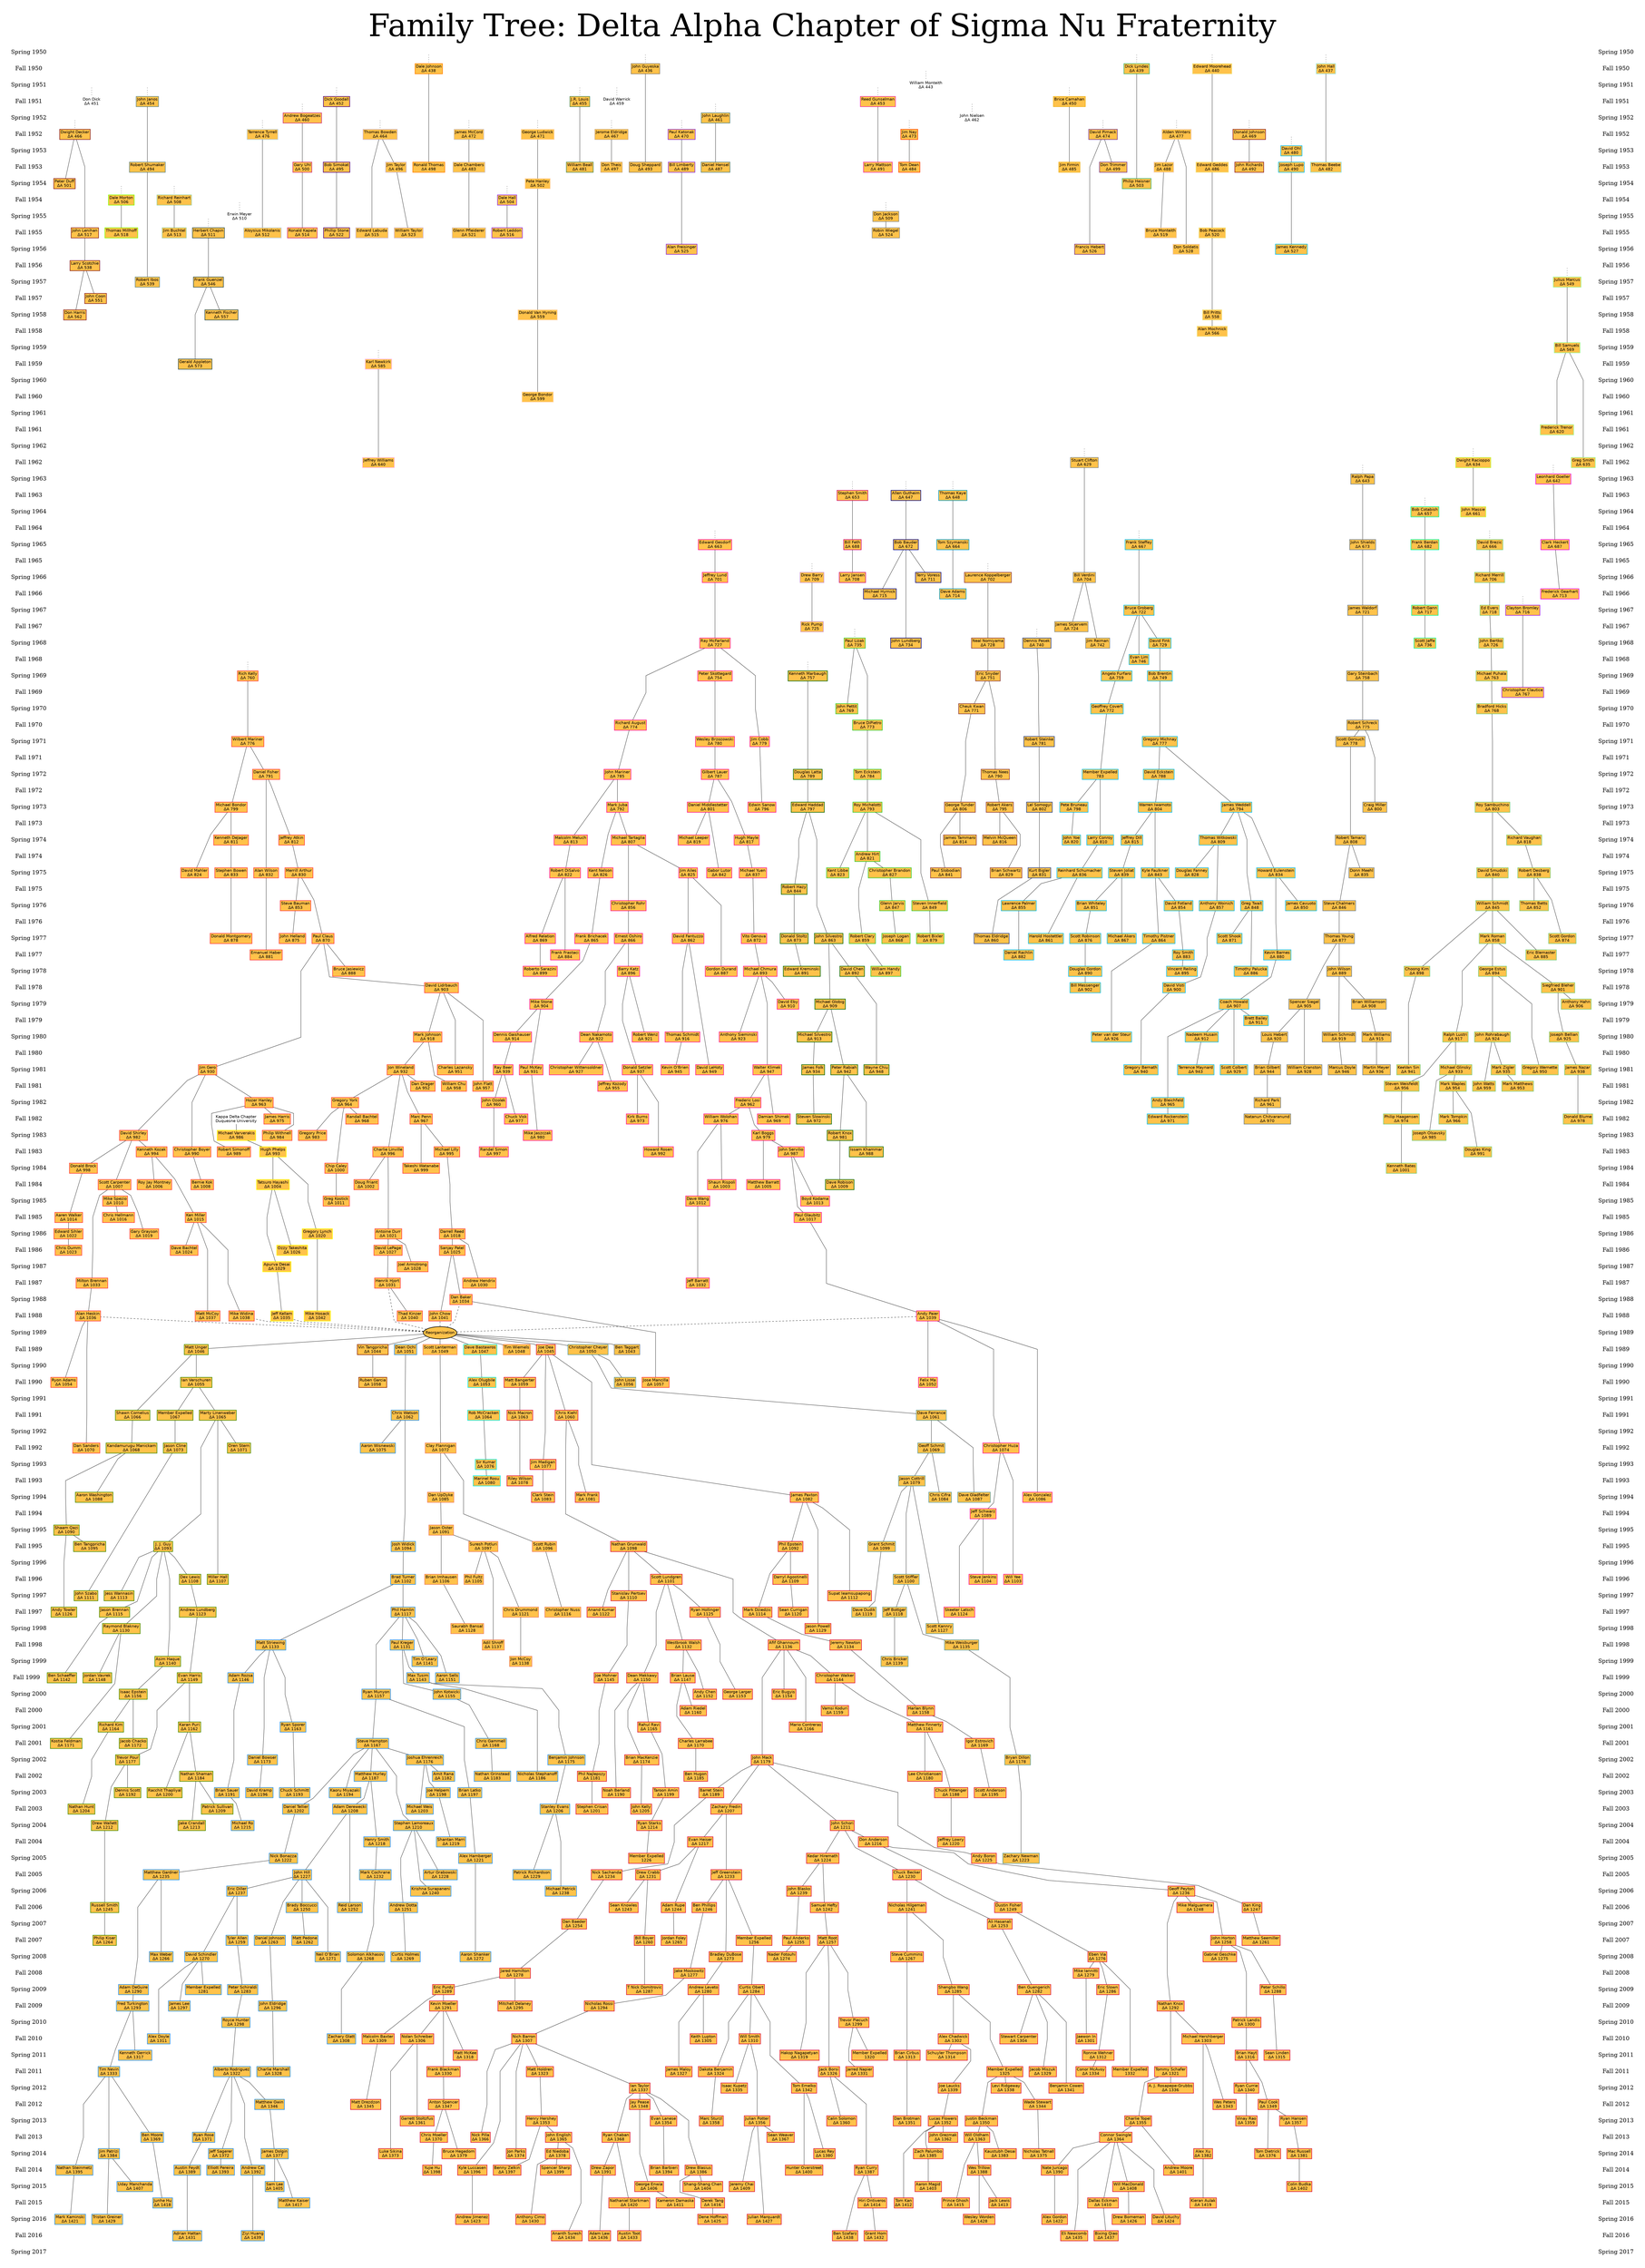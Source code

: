 digraph "family_tree" {
    concentrate=False;
    fontsize="110";
    label="Family Tree: Delta Alpha Chapter of Sigma Nu Fraternity";
    labelloc="t";
    mclimit=64;
    nodesep=".3";
    pad=".5, .5";
    ranksep=".25";
    ratio="compress";
    size="80";
    splines="polyline";
    node [fontname="dejavu sans",height="0.5",margin=".04,.02",penwidth=2,shape="box",style="filled",width="0"];
    edge [arrowhead="none"];
    subgraph "datesL" {
        node [color="none",fontname="dejavu serif",fontsize="20",height="0.55"];
        edge [style="invis"];
        "Spring 1950L" [label="Spring 1950"];
        "Fall 1950L" [label="Fall 1950"];
        "Spring 1951L" [label="Spring 1951"];
        "Fall 1951L" [label="Fall 1951"];
        "Spring 1952L" [label="Spring 1952"];
        "Fall 1952L" [label="Fall 1952"];
        "Spring 1953L" [label="Spring 1953"];
        "Fall 1953L" [label="Fall 1953"];
        "Spring 1954L" [label="Spring 1954"];
        "Fall 1954L" [label="Fall 1954"];
        "Spring 1955L" [label="Spring 1955"];
        "Fall 1955L" [label="Fall 1955"];
        "Spring 1956L" [label="Spring 1956"];
        "Fall 1956L" [label="Fall 1956"];
        "Spring 1957L" [label="Spring 1957"];
        "Fall 1957L" [label="Fall 1957"];
        "Spring 1958L" [label="Spring 1958"];
        "Fall 1958L" [label="Fall 1958"];
        "Spring 1959L" [label="Spring 1959"];
        "Fall 1959L" [label="Fall 1959"];
        "Spring 1960L" [label="Spring 1960"];
        "Fall 1960L" [label="Fall 1960"];
        "Spring 1961L" [label="Spring 1961"];
        "Fall 1961L" [label="Fall 1961"];
        "Spring 1962L" [label="Spring 1962"];
        "Fall 1962L" [label="Fall 1962"];
        "Spring 1963L" [label="Spring 1963"];
        "Fall 1963L" [label="Fall 1963"];
        "Spring 1964L" [label="Spring 1964"];
        "Fall 1964L" [label="Fall 1964"];
        "Spring 1965L" [label="Spring 1965"];
        "Fall 1965L" [label="Fall 1965"];
        "Spring 1966L" [label="Spring 1966"];
        "Fall 1966L" [label="Fall 1966"];
        "Spring 1967L" [label="Spring 1967"];
        "Fall 1967L" [label="Fall 1967"];
        "Spring 1968L" [label="Spring 1968"];
        "Fall 1968L" [label="Fall 1968"];
        "Spring 1969L" [label="Spring 1969"];
        "Fall 1969L" [label="Fall 1969"];
        "Spring 1970L" [label="Spring 1970"];
        "Fall 1970L" [label="Fall 1970"];
        "Spring 1971L" [label="Spring 1971"];
        "Fall 1971L" [label="Fall 1971"];
        "Spring 1972L" [label="Spring 1972"];
        "Fall 1972L" [label="Fall 1972"];
        "Spring 1973L" [label="Spring 1973"];
        "Fall 1973L" [label="Fall 1973"];
        "Spring 1974L" [label="Spring 1974"];
        "Fall 1974L" [label="Fall 1974"];
        "Spring 1975L" [label="Spring 1975"];
        "Fall 1975L" [label="Fall 1975"];
        "Spring 1976L" [label="Spring 1976"];
        "Fall 1976L" [label="Fall 1976"];
        "Spring 1977L" [label="Spring 1977"];
        "Fall 1977L" [label="Fall 1977"];
        "Spring 1978L" [label="Spring 1978"];
        "Fall 1978L" [label="Fall 1978"];
        "Spring 1979L" [label="Spring 1979"];
        "Fall 1979L" [label="Fall 1979"];
        "Spring 1980L" [label="Spring 1980"];
        "Fall 1980L" [label="Fall 1980"];
        "Spring 1981L" [label="Spring 1981"];
        "Fall 1981L" [label="Fall 1981"];
        "Spring 1982L" [label="Spring 1982"];
        "Fall 1982L" [label="Fall 1982"];
        "Spring 1983L" [label="Spring 1983"];
        "Fall 1983L" [label="Fall 1983"];
        "Spring 1984L" [label="Spring 1984"];
        "Fall 1984L" [label="Fall 1984"];
        "Spring 1985L" [label="Spring 1985"];
        "Fall 1985L" [label="Fall 1985"];
        "Spring 1986L" [label="Spring 1986"];
        "Fall 1986L" [label="Fall 1986"];
        "Spring 1987L" [label="Spring 1987"];
        "Fall 1987L" [label="Fall 1987"];
        "Spring 1988L" [label="Spring 1988"];
        "Fall 1988L" [label="Fall 1988"];
        "Spring 1989L" [label="Spring 1989"];
        "Fall 1989L" [label="Fall 1989"];
        "Spring 1990L" [label="Spring 1990"];
        "Fall 1990L" [label="Fall 1990"];
        "Spring 1991L" [label="Spring 1991"];
        "Fall 1991L" [label="Fall 1991"];
        "Spring 1992L" [label="Spring 1992"];
        "Fall 1992L" [label="Fall 1992"];
        "Spring 1993L" [label="Spring 1993"];
        "Fall 1993L" [label="Fall 1993"];
        "Spring 1994L" [label="Spring 1994"];
        "Fall 1994L" [label="Fall 1994"];
        "Spring 1995L" [label="Spring 1995"];
        "Fall 1995L" [label="Fall 1995"];
        "Spring 1996L" [label="Spring 1996"];
        "Fall 1996L" [label="Fall 1996"];
        "Spring 1997L" [label="Spring 1997"];
        "Fall 1997L" [label="Fall 1997"];
        "Spring 1998L" [label="Spring 1998"];
        "Fall 1998L" [label="Fall 1998"];
        "Spring 1999L" [label="Spring 1999"];
        "Fall 1999L" [label="Fall 1999"];
        "Spring 2000L" [label="Spring 2000"];
        "Fall 2000L" [label="Fall 2000"];
        "Spring 2001L" [label="Spring 2001"];
        "Fall 2001L" [label="Fall 2001"];
        "Spring 2002L" [label="Spring 2002"];
        "Fall 2002L" [label="Fall 2002"];
        "Spring 2003L" [label="Spring 2003"];
        "Fall 2003L" [label="Fall 2003"];
        "Spring 2004L" [label="Spring 2004"];
        "Fall 2004L" [label="Fall 2004"];
        "Spring 2005L" [label="Spring 2005"];
        "Fall 2005L" [label="Fall 2005"];
        "Spring 2006L" [label="Spring 2006"];
        "Fall 2006L" [label="Fall 2006"];
        "Spring 2007L" [label="Spring 2007"];
        "Fall 2007L" [label="Fall 2007"];
        "Spring 2008L" [label="Spring 2008"];
        "Fall 2008L" [label="Fall 2008"];
        "Spring 2009L" [label="Spring 2009"];
        "Fall 2009L" [label="Fall 2009"];
        "Spring 2010L" [label="Spring 2010"];
        "Fall 2010L" [label="Fall 2010"];
        "Spring 2011L" [label="Spring 2011"];
        "Fall 2011L" [label="Fall 2011"];
        "Spring 2012L" [label="Spring 2012"];
        "Fall 2012L" [label="Fall 2012"];
        "Spring 2013L" [label="Spring 2013"];
        "Fall 2013L" [label="Fall 2013"];
        "Spring 2014L" [label="Spring 2014"];
        "Fall 2014L" [label="Fall 2014"];
        "Spring 2015L" [label="Spring 2015"];
        "Fall 2015L" [label="Fall 2015"];
        "Spring 2016L" [label="Spring 2016"];
        "Fall 2016L" [label="Fall 2016"];
        "Spring 2017L" [label="Spring 2017"];
        "Spring 1950L" -> "Fall 1950L";
        "Fall 1950L" -> "Spring 1951L";
        "Spring 1951L" -> "Fall 1951L";
        "Fall 1951L" -> "Spring 1952L";
        "Spring 1952L" -> "Fall 1952L";
        "Fall 1952L" -> "Spring 1953L";
        "Spring 1953L" -> "Fall 1953L";
        "Fall 1953L" -> "Spring 1954L";
        "Spring 1954L" -> "Fall 1954L";
        "Fall 1954L" -> "Spring 1955L";
        "Spring 1955L" -> "Fall 1955L";
        "Fall 1955L" -> "Spring 1956L";
        "Spring 1956L" -> "Fall 1956L";
        "Fall 1956L" -> "Spring 1957L";
        "Spring 1957L" -> "Fall 1957L";
        "Fall 1957L" -> "Spring 1958L";
        "Spring 1958L" -> "Fall 1958L";
        "Fall 1958L" -> "Spring 1959L";
        "Spring 1959L" -> "Fall 1959L";
        "Fall 1959L" -> "Spring 1960L";
        "Spring 1960L" -> "Fall 1960L";
        "Fall 1960L" -> "Spring 1961L";
        "Spring 1961L" -> "Fall 1961L";
        "Fall 1961L" -> "Spring 1962L";
        "Spring 1962L" -> "Fall 1962L";
        "Fall 1962L" -> "Spring 1963L";
        "Spring 1963L" -> "Fall 1963L";
        "Fall 1963L" -> "Spring 1964L";
        "Spring 1964L" -> "Fall 1964L";
        "Fall 1964L" -> "Spring 1965L";
        "Spring 1965L" -> "Fall 1965L";
        "Fall 1965L" -> "Spring 1966L";
        "Spring 1966L" -> "Fall 1966L";
        "Fall 1966L" -> "Spring 1967L";
        "Spring 1967L" -> "Fall 1967L";
        "Fall 1967L" -> "Spring 1968L";
        "Spring 1968L" -> "Fall 1968L";
        "Fall 1968L" -> "Spring 1969L";
        "Spring 1969L" -> "Fall 1969L";
        "Fall 1969L" -> "Spring 1970L";
        "Spring 1970L" -> "Fall 1970L";
        "Fall 1970L" -> "Spring 1971L";
        "Spring 1971L" -> "Fall 1971L";
        "Fall 1971L" -> "Spring 1972L";
        "Spring 1972L" -> "Fall 1972L";
        "Fall 1972L" -> "Spring 1973L";
        "Spring 1973L" -> "Fall 1973L";
        "Fall 1973L" -> "Spring 1974L";
        "Spring 1974L" -> "Fall 1974L";
        "Fall 1974L" -> "Spring 1975L";
        "Spring 1975L" -> "Fall 1975L";
        "Fall 1975L" -> "Spring 1976L";
        "Spring 1976L" -> "Fall 1976L";
        "Fall 1976L" -> "Spring 1977L";
        "Spring 1977L" -> "Fall 1977L";
        "Fall 1977L" -> "Spring 1978L";
        "Spring 1978L" -> "Fall 1978L";
        "Fall 1978L" -> "Spring 1979L";
        "Spring 1979L" -> "Fall 1979L";
        "Fall 1979L" -> "Spring 1980L";
        "Spring 1980L" -> "Fall 1980L";
        "Fall 1980L" -> "Spring 1981L";
        "Spring 1981L" -> "Fall 1981L";
        "Fall 1981L" -> "Spring 1982L";
        "Spring 1982L" -> "Fall 1982L";
        "Fall 1982L" -> "Spring 1983L";
        "Spring 1983L" -> "Fall 1983L";
        "Fall 1983L" -> "Spring 1984L";
        "Spring 1984L" -> "Fall 1984L";
        "Fall 1984L" -> "Spring 1985L";
        "Spring 1985L" -> "Fall 1985L";
        "Fall 1985L" -> "Spring 1986L";
        "Spring 1986L" -> "Fall 1986L";
        "Fall 1986L" -> "Spring 1987L";
        "Spring 1987L" -> "Fall 1987L";
        "Fall 1987L" -> "Spring 1988L";
        "Spring 1988L" -> "Fall 1988L";
        "Fall 1988L" -> "Spring 1989L";
        "Spring 1989L" -> "Fall 1989L";
        "Fall 1989L" -> "Spring 1990L";
        "Spring 1990L" -> "Fall 1990L";
        "Fall 1990L" -> "Spring 1991L";
        "Spring 1991L" -> "Fall 1991L";
        "Fall 1991L" -> "Spring 1992L";
        "Spring 1992L" -> "Fall 1992L";
        "Fall 1992L" -> "Spring 1993L";
        "Spring 1993L" -> "Fall 1993L";
        "Fall 1993L" -> "Spring 1994L";
        "Spring 1994L" -> "Fall 1994L";
        "Fall 1994L" -> "Spring 1995L";
        "Spring 1995L" -> "Fall 1995L";
        "Fall 1995L" -> "Spring 1996L";
        "Spring 1996L" -> "Fall 1996L";
        "Fall 1996L" -> "Spring 1997L";
        "Spring 1997L" -> "Fall 1997L";
        "Fall 1997L" -> "Spring 1998L";
        "Spring 1998L" -> "Fall 1998L";
        "Fall 1998L" -> "Spring 1999L";
        "Spring 1999L" -> "Fall 1999L";
        "Fall 1999L" -> "Spring 2000L";
        "Spring 2000L" -> "Fall 2000L";
        "Fall 2000L" -> "Spring 2001L";
        "Spring 2001L" -> "Fall 2001L";
        "Fall 2001L" -> "Spring 2002L";
        "Spring 2002L" -> "Fall 2002L";
        "Fall 2002L" -> "Spring 2003L";
        "Spring 2003L" -> "Fall 2003L";
        "Fall 2003L" -> "Spring 2004L";
        "Spring 2004L" -> "Fall 2004L";
        "Fall 2004L" -> "Spring 2005L";
        "Spring 2005L" -> "Fall 2005L";
        "Fall 2005L" -> "Spring 2006L";
        "Spring 2006L" -> "Fall 2006L";
        "Fall 2006L" -> "Spring 2007L";
        "Spring 2007L" -> "Fall 2007L";
        "Fall 2007L" -> "Spring 2008L";
        "Spring 2008L" -> "Fall 2008L";
        "Fall 2008L" -> "Spring 2009L";
        "Spring 2009L" -> "Fall 2009L";
        "Fall 2009L" -> "Spring 2010L";
        "Spring 2010L" -> "Fall 2010L";
        "Fall 2010L" -> "Spring 2011L";
        "Spring 2011L" -> "Fall 2011L";
        "Fall 2011L" -> "Spring 2012L";
        "Spring 2012L" -> "Fall 2012L";
        "Fall 2012L" -> "Spring 2013L";
        "Spring 2013L" -> "Fall 2013L";
        "Fall 2013L" -> "Spring 2014L";
        "Spring 2014L" -> "Fall 2014L";
        "Fall 2014L" -> "Spring 2015L";
        "Spring 2015L" -> "Fall 2015L";
        "Fall 2015L" -> "Spring 2016L";
        "Spring 2016L" -> "Fall 2016L";
        "Fall 2016L" -> "Spring 2017L";
    }
    subgraph "members" {
        node [fillcolor=".11 .71 1."];
        "451 Parent" [height="0",style="invis",width="0"];
        "451" [color="tan3",label="Don Dick\nΔΑ 451",penwidth=0,style="",width=0];
        "1006" [color="brown1",label="Roy Jay Montney\nΔΑ 1006"];
        "1347" [color="crimson",label="Anton Spencer\nΔΑ 1347"];
        "949" [color="deeppink",label="David LeHoty\nΔΑ 949"];
        "1235" [color="dodgerblue",label="Matthew Gardner\nΔΑ 1235"];
        "927" [color="deeppink",label="Christopher Wittensoldner\nΔΑ 927"];
        "1437" [color="crimson",label="Bixing Qiao\nΔΑ 1437"];
        "1311" [color="dodgerblue",label="Alex Doyle\nΔΑ 1311"];
        "1029" [color="yellow",label="Apurva Desai\nΔΑ 1029"];
        "990" [color="brown1",label="Christopher Boyer\nΔΑ 990"];
        "1131" [color="dodgerblue",label="Paul Kreger\nΔΑ 1131"];
        "1250" [color="dodgerblue",label="Brady Boccucci\nΔΑ 1250"];
        "787" [color="deeppink",label="Gilbert Lauer\nΔΑ 787"];
        "1051" [color="dodgerblue",label="Dean Ochi\nΔΑ 1051"];
        "1224" [color="crimson",label="Kedar Hiremath\nΔΑ 1224"];
        "1149" [color="chartreuse4",label="Evan Harris\nΔΑ 1149"];
        "1190" [color="crimson",label="Noah Berland\nΔΑ 1190"];
        "1308" [color="dodgerblue",label="Zachary Glatt\nΔΑ 1308"];
        "1397" [color="crimson",label="Benny Zelkin\nΔΑ 1397"];
        "1258" [color="crimson",label="John Horton\nΔΑ 1258"];
        "1038" [color="brown1",label="Mike Widina\nΔΑ 1038"];
        "1077" [color="crimson",label="Jim Madigan\nΔΑ 1077"];
        "1354" [color="crimson",label="Evan Lanese\nΔΑ 1354"];
        "1135" [color="cadetblue",label="Mike Weisburger\nΔΑ 1135"];
        "663 Parent" [height="0",style="invis",width="0"];
        "1386" [color="crimson",label="Drew Blasius\nΔΑ 1386"];
        "1214" [color="crimson",label="Ryan Starks\nΔΑ 1214"];
        "1174" [color="crimson",label="Brian MacKenzie\nΔΑ 1174"];
        "1014" [color="brown1",label="Aaren Walker\nΔΑ 1014"];
        "1034" [color="brown1",label="Dan Baker\nΔΑ 1034"];
        "1342" [color="crimson",label="Tom Emelko\nΔΑ 1342"];
        "1295" [color="crimson",label="Mitchell Delaney\nΔΑ 1295"];
        "1234" [color="crimson",label="Nick Sachanda\nΔΑ 1234"];
        "1262" [color="dodgerblue",label="Matt Pedone\nΔΑ 1262"];
        "1324" [color="crimson",label="Dakota Benjamin\nΔΑ 1324"];
        "1155" [color="dodgerblue",label="John Kotwicki\nΔΑ 1155"];
        "1320" [color="crimson",label="Member Expelled\n1320"];
        "1003" [color="deeppink",label="Shaun Rispoli\nΔΑ 1003"];
        "1246" [color="crimson",label="Ben Phillips\nΔΑ 1246"];
        "1423" [color="crimson",label="Andrew Jimenez\nΔΑ 1423"];
        "1337" [color="crimson",label="Ian Taylor\nΔΑ 1337"];
        "1213" [color="chartreuse4",label="Jake Crandall\nΔΑ 1213"];
        "1431" [color="dodgerblue",label="Adrian Hattan\nΔΑ 1431"];
        "1104" [color="deeppink",label="Steve Jenkins\nΔΑ 1104"];
        "1178" [color="cadetblue",label="Bryan Dillon\nΔΑ 1178"];
        "774" [color="deeppink",label="Richard August\nΔΑ 774"];
        "Reorganization" [height="0.6",label="Reorganization",shape="oval"];
        "1176" [color="dodgerblue",label="Joshua Ehrenreich\nΔΑ 1176"];
        "1049" [color="salmon2",label="Scott Lanterman\nΔΑ 1049"];
        "1422" [color="crimson",label="Alex Gordon\nΔΑ 1422"];
        "1184" [color="chartreuse4",label="Nathan Shaman\nΔΑ 1184"];
        "822" [color="deeppink",label="Robert DiSalvo\nΔΑ 822"];
        "1056" [color="cadetblue",label="John Lisse\nΔΑ 1056"];
        "1015" [color="brown1",label="Ken Miller\nΔΑ 1015"];
        "914" [color="deeppink",label="Dennis Gaishauser\nΔΑ 914"];
        "1218" [color="dodgerblue",label="Henry Smith\nΔΑ 1218"];
        "1280" [color="crimson",label="Andrew Leveto\nΔΑ 1280"];
        "1387" [color="crimson",label="Ryan Curry\nΔΑ 1387"];
        "1228" [color="dodgerblue",label="Artur Grabowski\nΔΑ 1228"];
        "1292" [color="crimson",label="Nathan Knox\nΔΑ 1292"];
        "1326" [color="crimson",label="Jack Borsi\nΔΑ 1326"];
        "1060" [color="crimson",label="Chris Kiehl\nΔΑ 1060"];
        "1336" [color="crimson",label="A. J. Rosapepe-Grubbs\nΔΑ 1336"];
        "1421" [color="dodgerblue",label="Mark Kaminski\nΔΑ 1421"];
        "862" [color="deeppink",label="David Fantuzzo\nΔΑ 862"];
        "1093" [color="chartreuse4",label="J. J. Guy\nΔΑ 1093"];
        "1251" [color="dodgerblue",label="Andrew Dotta\nΔΑ 1251"];
        "1047" [color="cyan2",label="Dave Bastawros\nΔΑ 1047"];
        "994" [color="brown1",label="Kenneth Kozak\nΔΑ 994"];
        "878" [color="brown1",label="Donald Montgomery\nΔΑ 878"];
        "1227" [color="dodgerblue",label="John Hill\nΔΑ 1227"];
        "1427" [color="crimson",label="Julian Marquardt\nΔΑ 1427"];
        "869" [color="deeppink",label="Alfred Relation\nΔΑ 869"];
        "1402" [color="crimson",label="Colin Budka\nΔΑ 1402"];
        "1165" [color="crimson",label="Rahul Ravi\nΔΑ 1165"];
        "1279" [color="crimson",label="Mike Iannitti\nΔΑ 1279"];
        "1361" [color="crimson",label="Garrett Stoltzfus\nΔΑ 1361"];
        "1004" [color="yellow",label="Tatsuro Hayashi\nΔΑ 1004"];
        "1351" [color="crimson",label="Dan Brotman\nΔΑ 1351"];
        "830" [color="brown1",label="Merrill Arthur\nΔΑ 830"];
        "872" [color="deeppink",label="Vito Genova\nΔΑ 872"];
        "1067" [color="chartreuse4",label="Member Expelled\n1067"];
        "1294" [color="crimson",label="Nicholas Rossi\nΔΑ 1294"];
        "817" [color="deeppink",label="Hugh Mayle\nΔΑ 817"];
        "1286" [color="crimson",label="Eric Slown\nΔΑ 1286"];
        "1282" [color="crimson",label="Ben Guengerich\nΔΑ 1282"];
        "1102" [color="dodgerblue",label="Brad Turner\nΔΑ 1102"];
        "1430" [color="crimson",label="Anthony Cimo\nΔΑ 1430"];
        "952" [color="brown1",label="Dan Drager\nΔΑ 952"];
        "1192" [color="chartreuse4",label="Dennis Scott\nΔΑ 1192"];
        "1400" [color="crimson",label="Hunter Overstreet\nΔΑ 1400"];
        "1202" [color="dodgerblue",label="Daniel Tellier\nΔΑ 1202"];
        "1231" [color="crimson",label="Drew Crabb\nΔΑ 1231"];
        "1082" [color="crimson",label="James Paxton\nΔΑ 1082"];
        "995" [color="brown1",label="Michael Lilly\nΔΑ 995"];
        "1204" [color="chartreuse4",label="Nathan Hunt\nΔΑ 1204"];
        "1271" [color="dodgerblue",label="Neil O’Brian\nΔΑ 1271"];
        "1042" [color="yellow",label="Mike Hosack\nΔΑ 1042"];
        "1025" [color="brown1",label="Sanjay Patel\nΔΑ 1025"];
        "945" [color="deeppink",label="Kevin O'Brien\nΔΑ 945"];
        "1048" [color="sienna2",label="Tim Wiemels\nΔΑ 1048"];
        "1240" [color="dodgerblue",label="Krishna Surapaneni\nΔΑ 1240"];
        "1061" [color="cadetblue",label="Dave Ferrance\nΔΑ 1061"];
        "1330" [color="crimson",label="Frank Blackman\nΔΑ 1330"];
        "1345" [color="crimson",label="Matt Drezdzon\nΔΑ 1345"];
        "1357" [color="crimson",label="Ryan Hansen\nΔΑ 1357"];
        "1191" [color="dodgerblue",label="Brian Sauer\nΔΑ 1191"];
        "1163" [color="dodgerblue",label="Ryan Sporer\nΔΑ 1163"];
        "1398" [color="crimson",label="Yujie Hu\nΔΑ 1398"];
        "963" [color="brown1",label="Hozer Hanley\nΔΑ 963"];
        "1020" [color="yellow",label="Gregory Lynch\nΔΑ 1020"];
        "1293" [color="dodgerblue",label="Fred Turkington\nΔΑ 1293"];
        "1236" [color="crimson",label="Geoff Peyton\nΔΑ 1236"];
        "837" [color="deeppink",label="Michael Yuen\nΔΑ 837"];
        "776" [color="brown1",label="Wilbert Mariner\nΔΑ 776"];
        "1105" [color="salmon2",label="Phil Fultz\nΔΑ 1105"];
        "1284" [color="crimson",label="Curtis Obert\nΔΑ 1284"];
        "1278" [color="crimson",label="Jared Hamilton\nΔΑ 1278"];
        "1114" [color="crimson",label="Mark Dziedzic\nΔΑ 1114"];
        "1219" [color="dodgerblue",label="Shantan Marri\nΔΑ 1219"];
        "760" [color="brown1",label="Rich Kelly\nΔΑ 760"];
        "1390" [color="crimson",label="Nate Jurcago\nΔΑ 1390"];
        "1328" [color="dodgerblue",label="Charlie Marshall\nΔΑ 1328"];
        "1065" [color="chartreuse4",label="Marty Linenweber\nΔΑ 1065"];
        "1244" [color="crimson",label="Adam Rupe\nΔΑ 1244"];
        "1150" [color="crimson",label="Dean Mekkawy\nΔΑ 1150"];
        "1206" [color="dodgerblue",label="Stanley Evans\nΔΑ 1206"];
        "1334" [color="crimson",label="Conor McAvoy\nΔΑ 1334"];
        "964" [color="brown1",label="Gregory York\nΔΑ 964"];
        "1011" [color="brown1",label="Greg Kostick\nΔΑ 1011"];
        "1148" [color="chartreuse4",label="Jordan Vavrek\nΔΑ 1148"];
        "957" [color="brown1",label="John Flatt\nΔΑ 957"];
        "888" [color="brown1",label="Bruce Jasiewicz\nΔΑ 888"];
        "833" [color="brown1",label="Stephen Bowen\nΔΑ 833"];
        "922" [color="deeppink",label="Dean Nakamoto\nΔΑ 922"];
        "1099" [color="cadetblue",label="Grant Schmit\nΔΑ 1099"];
        "1194" [color="dodgerblue",label="Kaoru Miyazaki\nΔΑ 1194"];
        "1305" [color="crimson",label="Keith Lupton\nΔΑ 1305"];
        "1083" [color="crimson",label="Clark Stein\nΔΑ 1083"];
        "1167" [color="dodgerblue",label="Steve Hampton\nΔΑ 1167"];
        "916" [color="deeppink",label="Thomas Schmidt\nΔΑ 916"];
        "1120" [color="crimson",label="Sean Currigan\nΔΑ 1120"];
        "968" [color="brown1",label="Randall Bachtel\nΔΑ 968"];
        "1349" [color="crimson",label="Paul Cook\nΔΑ 1349"];
        "1090" [color="chartreuse4",label="Shaam Qazi\nΔΑ 1090"];
        "1177" [color="chartreuse4",label="Trevor Pour\nΔΑ 1177"];
        "1160" [color="crimson",label="Adam Riedel\nΔΑ 1160"];
        "1022" [color="brown1",label="Edward Sihler\nΔΑ 1022"];
        "1389" [color="dodgerblue",label="Austin Feydt\nΔΑ 1389"];
        "1399" [color="crimson",label="Spencer Sharp\nΔΑ 1399"];
        "967" [color="brown1",label="Marc Penn\nΔΑ 967"];
        "754" [color="deeppink",label="Peter Skottegard\nΔΑ 754"];
        "1366" [color="crimson",label="Nick Pilla\nΔΑ 1366"];
        "1019" [color="brown1",label="Gary Grayson\nΔΑ 1019"];
        "1057" [color="brown1",label="Jose Mancilla\nΔΑ 1057"];
        "1378" [color="crimson",label="Ed Niedoba\nΔΑ 1378"];
        "1012" [color="deeppink",label="Dave Wang\nΔΑ 1012"];
        "826" [color="deeppink",label="Kent Nelson\nΔΑ 826"];
        "1078" [color="crimson",label="Riley Wilson\nΔΑ 1078"];
        "1095" [color="chartreuse4",label="Ben Tangpricha\nΔΑ 1095"];
        "1201" [color="crimson",label="Stephen Crisan\nΔΑ 1201"];
        "1309" [color="crimson",label="Malcolm Baxter\nΔΑ 1309"];
        "881" [color="brown1",label="Emanuel Haber\nΔΑ 881"];
        "1223" [color="cadetblue",label="Zachary Newman\nΔΑ 1223"];
        "1325" [color="crimson",label="Member Expelled\n1325"];
        "1098" [color="crimson",label="Nathan Grunwald\nΔΑ 1098"];
        "1418" [color="dodgerblue",label="Junhe Hu\nΔΑ 1418"];
        "1299" [color="crimson",label="Trevor Piecuch\nΔΑ 1299"];
        "998" [color="brown1",label="Donald Brock\nΔΑ 998"];
        "791" [color="brown1",label="Daniel Fisher\nΔΑ 791"];
        "984" [color="brown1",label="Philip Withnell\nΔΑ 984"];
        "1407" [color="dodgerblue",label="Uday Manchanda\nΔΑ 1407"];
        "1268" [color="dodgerblue",label="Solomon Alkhasov\nΔΑ 1268"];
        "999" [color="brown1",label="Takeshi Watanabe\nΔΑ 999"];
        "977" [color="deeppink",label="Chuck Visk\nΔΑ 977"];
        "1055" [color="chartreuse4",label="Ian Verschuren\nΔΑ 1055"];
        "1119" [color="cadetblue",label="Dave Dudik\nΔΑ 1119"];
        "1362" [color="crimson",label="John Grezmak\nΔΑ 1362"];
        "727" [color="deeppink",label="Ray McFarland\nΔΑ 727"];
        "1128" [color="salmon2",label="Saurabh Bansal\nΔΑ 1128"];
        "1415" [color="crimson",label="Prince Ghosh\nΔΑ 1415"];
        "1376" [color="crimson",label="Tom Dietrick\nΔΑ 1376"];
        "1396" [color="crimson",label="Kyle Luccasen\nΔΑ 1396"];
        "1103" [color="deeppink",label="Will Yee\nΔΑ 1103"];
        "921" [color="deeppink",label="Robert Wenz\nΔΑ 921"];
        "1269" [color="dodgerblue",label="Curtis Holmes\nΔΑ 1269"];
        "1435" [color="crimson",label="Eli Newcomb\nΔΑ 1435"];
        "832" [color="brown1",label="Alan Wilson\nΔΑ 832"];
        "1333" [color="dodgerblue",label="Tim Nevin\nΔΑ 1333"];
        "1274" [color="crimson",label="Nader Fotouhi\nΔΑ 1274"];
        "1401" [color="crimson",label="Andrew Moore\nΔΑ 1401"];
        "1405" [color="dodgerblue",label="Sam Lee\nΔΑ 1405"];
        "1041" [color="brown1",label="John Chow\nΔΑ 1041"];
        "1229" [color="dodgerblue",label="Patrick Richardson\nΔΑ 1229"];
        "1052" [color="deeppink",label="Felix Ma\nΔΑ 1052"];
        "1221" [color="dodgerblue",label="Alex Hamberger\nΔΑ 1221"];
        "1045" [color="crimson",label="Joe Dea\nΔΑ 1045"];
        "1054" [color="brown1",label="Ryon Adams\nΔΑ 1054"];
        "1253" [color="crimson",label="Ali Hasanali\nΔΑ 1253"];
        "1379" [color="crimson",label="Bruce Hegedorn\nΔΑ 1379"];
        "1254" [color="crimson",label="Dan Baeder\nΔΑ 1254"];
        "1197" [color="dodgerblue",label="Brian Latko\nΔΑ 1197"];
        "1237" [color="dodgerblue",label="Eric Diller\nΔΑ 1237"];
        "1069" [color="cadetblue",label="Geoff Schmit\nΔΑ 1069"];
        "1382" [color="crimson",label="Alex Xu\nΔΑ 1382"];
        "1298" [color="dodgerblue",label="Royce Hunter\nΔΑ 1298"];
        "923" [color="deeppink",label="Anthony Sieminski\nΔΑ 923"];
        "1208" [color="dodgerblue",label="Adam Derewecki\nΔΑ 1208"];
        "1303" [color="crimson",label="Michael Hershberger\nΔΑ 1303"];
        "960" [color="deeppink",label="John Ozolek\nΔΑ 960"];
        "1139" [color="cadetblue",label="Chris Bricker\nΔΑ 1139"];
        "1068" [color="chartreuse4",label="Kandamurugu Manickam\nΔΑ 1068"];
        "975" [color="brown1",label="James Harris\nΔΑ 975"];
        "1062" [color="dodgerblue",label="Chris Watson\nΔΑ 1062"];
        "701" [color="deeppink",label="Jeffrey Lund\nΔΑ 701"];
        "1225" [color="crimson",label="Andy Boron\nΔΑ 1225"];
        "989" [color="brown1",label="Robert Simonoff\nΔΑ 989"];
        "893" [color="deeppink",label="Michael Chmura\nΔΑ 893"];
        "1187" [color="dodgerblue",label="Matthew Hurley\nΔΑ 1187"];
        "1137" [color="salmon2",label="Adil Shroff\nΔΑ 1137"];
        "824" [color="brown1",label="David Mahler\nΔΑ 824"];
        "1264" [color="chartreuse4",label="Philip Kiser\nΔΑ 1264"];
        "1053" [color="cyan2",label="Alex Olugbile\nΔΑ 1053"];
        "1261" [color="crimson",label="Matthew Seemiller\nΔΑ 1261"];
        "1129" [color="crimson",label="Jason Powell\nΔΑ 1129"];
        "1189" [color="crimson",label="Barret Stein\nΔΑ 1189"];
        "1026" [color="yellow",label="Ozzy Takeshita\nΔΑ 1026"];
        "1182" [color="dodgerblue",label="Amit Rana\nΔΑ 1182"];
        "866" [color="deeppink",label="Ernest Oshiro\nΔΑ 866"];
        "1146" [color="dodgerblue",label="Adam Rozsa\nΔΑ 1146"];
        "1050" [color="cadetblue",label="Christopher Cheyer\nΔΑ 1050"];
        "1267" [color="crimson",label="Steve Cummins\nΔΑ 1267"];
        "1338" [color="crimson",label="Levi Ridgeway\nΔΑ 1338"];
        "1088" [color="chartreuse4",label="Aaron Washington\nΔΑ 1088"];
        "1063" [color="crimson",label="Nick Macron\nΔΑ 1063"];
        "1013" [color="deeppink",label="Boyd Kodama\nΔΑ 1013"];
        "875" [color="brown1",label="John Helland\nΔΑ 875"];
        "792" [color="deeppink",label="Mark Juba\nΔΑ 792"];
        "979" [color="deeppink",label="Karl Boggs\nΔΑ 979"];
        "1005" [color="deeppink",label="Matthew Barratt\nΔΑ 1005"];
        "1416" [color="crimson",label="Derek Tang\nΔΑ 1416"];
        "1074" [color="deeppink",label="Christopher Huza\nΔΑ 1074"];
        "1312" [color="crimson",label="Ronnie Wehner\nΔΑ 1312"];
        "1248" [color="crimson",label="Mike Malguarnera\nΔΑ 1248"];
        "1359" [color="crimson",label="Vinay Rao\nΔΑ 1359"];
        "1317" [color="dodgerblue",label="Kenneth Gerrick\nΔΑ 1317"];
        "1115" [color="chartreuse4",label="Jason Brennan\nΔΑ 1115"];
        "853" [color="brown1",label="Steve Bauman\nΔΑ 853"];
        "1028" [color="brown1",label="Joel Armstrong\nΔΑ 1028"];
        "1257" [color="crimson",label="Matt Root\nΔΑ 1257"];
        "918" [color="brown1",label="Mark Johnson\nΔΑ 918"];
        "1033" [color="brown1",label="Milton Brennan\nΔΑ 1033"];
        "1380" [color="crimson",label="Lucas Rey\nΔΑ 1380"];
        "1247" [color="crimson",label="Dan King\nΔΑ 1247"];
        "951" [color="brown1",label="Charles Lazansky\nΔΑ 951"];
        "1232" [color="dodgerblue",label="Mark Cochrane\nΔΑ 1232"];
        "1394" [color="crimson",label="Brian Barbieri\nΔΑ 1394"];
        "1368" [color="crimson",label="Ryan Chaban\nΔΑ 1368"];
        "973" [color="deeppink",label="Kirk Burns\nΔΑ 973"];
        "1085" [color="salmon2",label="Dan UpDyke\nΔΑ 1085"];
        "1426" [color="crimson",label="Drew Borneman\nΔΑ 1426"];
        "969" [color="deeppink",label="Damian Shimek\nΔΑ 969"];
        "1255" [color="crimson",label="Paul Anderko\nΔΑ 1255"];
        "939" [color="deeppink",label="Ray Beer\nΔΑ 939"];
        "1076" [color="cyan2",label="Sir Kumar\nΔΑ 1076"];
        "947" [color="deeppink",label="Walter Klimek\nΔΑ 947"];
        "1183" [color="dodgerblue",label="Nathan Grinstead\nΔΑ 1183"];
        "958" [color="brown1",label="William Chu\nΔΑ 958"];
        "1439" [color="dodgerblue",label="Ziyi Huang\nΔΑ 1439"];
        "1210" [color="dodgerblue",label="Stephen Lamoreaux\nΔΑ 1210"];
        "1121" [color="salmon2",label="Chris Drummond\nΔΑ 1121"];
        "856" [color="deeppink",label="Christopher Rohr\nΔΑ 856"];
        "1073" [color="chartreuse4",label="Jason Cline\nΔΑ 1073"];
        "1287" [color="crimson",label="T Nick Domitrovic\nΔΑ 1287"];
        "1043" [color="slategrey",label="Ben Taggart\nΔΑ 1043"];
        "1193" [color="dodgerblue",label="Chuck Schmitt\nΔΑ 1193"];
        "1297" [color="dodgerblue",label="James Lee\nΔΑ 1297"];
        "1031" [color="brown1",label="Henrik Hjort\nΔΑ 1031"];
        "1290" [color="dodgerblue",label="Adam DeGuire\nΔΑ 1290"];
        "1304" [color="crimson",label="Stewart Carpenter\nΔΑ 1304"];
        "1195" [color="crimson",label="Scott Anderson\nΔΑ 1195"];
        "1348" [color="crimson",label="Jay Pease\nΔΑ 1348"];
        "825" [color="deeppink",label="Jim Ailes\nΔΑ 825"];
        "1081" [color="crimson",label="Mark Frank\nΔΑ 1081"];
        "1233" [color="crimson",label="Jeff Greenstein\nΔΑ 1233"];
        "1164" [color="chartreuse4",label="Richard Kim\nΔΑ 1164"];
        "1170" [color="crimson",label="Charles Larrabee\nΔΑ 1170"];
        "1369" [color="dodgerblue",label="Ben Moore\nΔΑ 1369"];
        "1166" [color="crimson",label="Mario Contreras\nΔΑ 1166"];
        "1162" [color="chartreuse4",label="Karan Puri\nΔΑ 1162"];
        "1352" [color="crimson",label="Lucas Flowers\nΔΑ 1352"];
        "1000" [color="brown1",label="Chip Caley\nΔΑ 1000"];
        "1215" [color="dodgerblue",label="Michael Ro\nΔΑ 1215"];
        "1143" [color="dodgerblue",label="Max Tusim\nΔΑ 1143"];
        "1438" [color="crimson",label="Ben Szafarz\nΔΑ 1438"];
        "1360" [color="crimson",label="Calin Solomon\nΔΑ 1360"];
        "1126" [color="chartreuse4",label="Andy Towler\nΔΑ 1126"];
        "1097" [color="salmon2",label="Suresh Potluri\nΔΑ 1097"];
        "1241" [color="crimson",label="Nicholas Hilgeman\nΔΑ 1241"];
        "1289" [color="crimson",label="Eric Purdy\nΔΑ 1289"];
        "1230" [color="crimson",label="Chuck Becker\nΔΑ 1230"];
        "1319" [color="crimson",label="Hakop Nagapetyan\nΔΑ 1319"];
        "1307" [color="crimson",label="Nich Barron\nΔΑ 1307"];
        "1358" [color="crimson",label="Marc Sturzl\nΔΑ 1358"];
        "1111" [color="chartreuse4",label="John Szabo\nΔΑ 1111"];
        "1281" [color="dodgerblue",label="Member Expelled\n1281"];
        "976" [color="deeppink",label="William Wolohan\nΔΑ 976"];
        "1285" [color="crimson",label="Shengbo Wang\nΔΑ 1285"];
        "1318" [color="crimson",label="Matt McKee\nΔΑ 1318"];
        "1356" [color="crimson",label="Julian Potter\nΔΑ 1356"];
        "1263" [color="dodgerblue",label="Daniel Johnson\nΔΑ 1263"];
        "760 Parent" [height="0",style="invis",width="0"];
        "1152" [color="crimson",label="Andy Chen\nΔΑ 1152"];
        "811" [color="brown1",label="Kenneth DeJager\nΔΑ 811"];
        "1428" [color="crimson",label="Wesley Worden\nΔΑ 1428"];
        "1186" [color="dodgerblue",label="Nicholas Stephanoff\nΔΑ 1186"];
        "1123" [color="chartreuse4",label="Andrew Lundberg\nΔΑ 1123"];
        "932" [color="brown1",label="Jon Wineland\nΔΑ 932"];
        "1275" [color="crimson",label="Gabriel Geschke\nΔΑ 1275"];
        "1094" [color="dodgerblue",label="Josh Widick\nΔΑ 1094"];
        "1021" [color="brown1",label="Antoine Durr\nΔΑ 1021"];
        "1070" [color="brown1",label="Dan Sanders\nΔΑ 1070"];
        "1414" [color="crimson",label="Hiri Ontiveros\nΔΑ 1414"];
        "1207" [color="crimson",label="Zachary Fredin\nΔΑ 1207"];
        "930" [color="brown1",label="Jim Gero\nΔΑ 930"];
        "1391" [color="crimson",label="Drew Zapor\nΔΑ 1391"];
        "842" [color="deeppink",label="Gabor Lutor\nΔΑ 842"];
        "1340" [color="crimson",label="Ryan Currie\nΔΑ 1340"];
        "1079" [color="cadetblue",label="Jason Cottrill\nΔΑ 1079"];
        "982" [color="brown1",label="David Shirley\nΔΑ 982"];
        "962" [color="deeppink",label="Frederic Losi\nΔΑ 962"];
        "1100" [color="cadetblue",label="Scott Stiffler\nΔΑ 1100"];
        "1089" [color="deeppink",label="Jeff Schwarz\nΔΑ 1089"];
        "884" [color="deeppink",label="Frank Frastaci\nΔΑ 884"];
        "1196" [color="dodgerblue",label="David Kramp\nΔΑ 1196"];
        "1300" [color="crimson",label="Patrick Landis\nΔΑ 1300"];
        "1188" [color="crimson",label="Chuck Pittenger\nΔΑ 1188"];
        "1023" [color="brown1",label="Chris Dumm\nΔΑ 1023"];
        "796" [color="deeppink",label="Edwin Sanow\nΔΑ 796"];
        "899" [color="deeppink",label="Roberto Sarazini\nΔΑ 899"];
        "1107" [color="chartreuse4",label="Miller Hall\nΔΑ 1107"];
        "1017" [color="deeppink",label="Paul Glaubitz\nΔΑ 1017"];
        "1302" [color="crimson",label="Alex Chadwick\nΔΑ 1302"];
        "1316" [color="crimson",label="Brian Hayt\nΔΑ 1316"];
        "1371" [color="dodgerblue",label="Ryan Rose\nΔΑ 1371"];
        "1412" [color="crimson",label="Tom Kan\nΔΑ 1412"];
        "903" [color="brown1",label="David Lidrbauch\nΔΑ 903"];
        "1116" [color="salmon2",label="Christopher Nuss\nΔΑ 1116"];
        "1084" [color="cadetblue",label="Chris Cifra\nΔΑ 1084"];
        "1145" [color="crimson",label="Joe Mohner\nΔΑ 1145"];
        "996" [color="brown1",label="Charlie Linville\nΔΑ 996"];
        "1132" [color="crimson",label="Westbrook Walsh\nΔΑ 1132"];
        "785" [color="deeppink",label="John Mariner\nΔΑ 785"];
        "1403" [color="crimson",label="Aaron Magid\nΔΑ 1403"];
        "1425" [color="crimson",label="Dene Hoffman\nΔΑ 1425"];
        "1222" [color="dodgerblue",label="Nick Bonazza\nΔΑ 1222"];
        "1260" [color="crimson",label="Bill Boyer\nΔΑ 1260"];
        "1181" [color="crimson",label="Phil Najlepszy\nΔΑ 1181"];
        "1046" [color="chartreuse4",label="Matt Unger\nΔΑ 1046"];
        "1417" [color="dodgerblue",label="Matthew Kaiser\nΔΑ 1417"];
        "1209" [color="chartreuse4",label="Patrick Sullivan\nΔΑ 1209"];
        "812" [color="brown1",label="Jeffrey Atkin\nΔΑ 812"];
        "1180" [color="crimson",label="Lee Christiansen\nΔΑ 1180"];
        "1087" [color="cadetblue",label="Dave Gladfelter\nΔΑ 1087"];
        "1310" [color="crimson",label="Will Smith\nΔΑ 1310"];
        "1239" [color="crimson",label="John Blasko\nΔΑ 1239"];
        "1142" [color="chartreuse4",label="Ben Schaeffer\nΔΑ 1142"];
        "1075" [color="dodgerblue",label="Aaron Wisnewski\nΔΑ 1075"];
        "1385" [color="crimson",label="Zach Palumbo\nΔΑ 1385"];
        "1410" [color="crimson",label="Dallas Eckman\nΔΑ 1410"];
        "1030" [color="brown1",label="Andrew Hendrix\nΔΑ 1030"];
        "896" [color="deeppink",label="Barry Katz\nΔΑ 896"];
        "1238" [color="dodgerblue",label="Michael Petrick\nΔΑ 1238"];
        "1112" [color="crimson",label="Supat Ieamsupapong\nΔΑ 1112"];
        "1404" [color="crimson",label="Shang-Shang Chen\nΔΑ 1404"];
        "1365" [color="crimson",label="John English\nΔΑ 1365"];
        "1027" [color="brown1",label="David LePage\nΔΑ 1027"];
        "1212" [color="chartreuse4",label="Drew Wallett\nΔΑ 1212"];
        "1434" [color="crimson",label="Ananth Suresh\nΔΑ 1434"];
        "1044" [color="orangered4",label="Vin Tangpricha\nΔΑ 1044"];
        "1306" [color="crimson",label="Nolan Schreiber\nΔΑ 1306"];
        "663" [color="deeppink",label="Edward Gesdorf\nΔΑ 663"];
        "1344" [color="crimson",label="Wade Stewart\nΔΑ 1344"];
        "1277" [color="crimson",label="Jake Moskowitz\nΔΑ 1277"];
        "1273" [color="crimson",label="Bradley DuBose\nΔΑ 1273"];
        "1395" [color="dodgerblue",label="Nathan Steinmetz\nΔΑ 1395"];
        "1436" [color="crimson",label="Adam Law\nΔΑ 1436"];
        "1171" [color="chartreuse4",label="Kostia Feldman\nΔΑ 1171"];
        "1118" [color="cadetblue",label="Jeff Bottger\nΔΑ 1118"];
        "1172" [color="chartreuse4",label="Jacob Chacko\nΔΑ 1172"];
        "1092" [color="crimson",label="Phil Epstein\nΔΑ 1092"];
        "1203" [color="dodgerblue",label="Michael Weis\nΔΑ 1203"];
        "1331" [color="crimson",label="Jarred Napier\nΔΑ 1331"];
        "1136" [color="crimson",label="Afif Ghannoum\nΔΑ 1136"];
        "1091" [color="salmon2",label="Jason Oster\nΔΑ 1091"];
        "1377" [color="dodgerblue",label="James Dolgin\nΔΑ 1377"];
        "1372" [color="dodgerblue",label="Jeff Sagerer\nΔΑ 1372"];
        "1266" [color="dodgerblue",label="Max Weber\nΔΑ 1266"];
        "1339" [color="crimson",label="Joe Laucks\nΔΑ 1339"];
        "992" [color="deeppink",label="Howard Rosen\nΔΑ 992"];
        "1130" [color="chartreuse4",label="Raymond Blakney\nΔΑ 1130"];
        "1007" [color="brown1",label="Scott Carpenter\nΔΑ 1007"];
        "1367" [color="crimson",label="Sean Weaver\nΔΑ 1367"];
        "1374" [color="crimson",label="Jon Parks\nΔΑ 1374"];
        "813" [color="deeppink",label="Malcolm Meluch\nΔΑ 813"];
        "1141" [color="dodgerblue",label="Tim O’Leary\nΔΑ 1141"];
        "1122" [color="crimson",label="Anand Kumar\nΔΑ 1122"];
        "1024" [color="brown1",label="Dave Bachtel\nΔΑ 1024"];
        "887" [color="deeppink",label="Gordon Durand\nΔΑ 887"];
        "1158" [color="crimson",label="Harlan Blynn\nΔΑ 1158"];
        "1272" [color="dodgerblue",label="Aaron Shanker\nΔΑ 1272"];
        "1276" [color="crimson",label="Eben Via\nΔΑ 1276"];
        "1283" [color="dodgerblue",label="Peter Schiraldi\nΔΑ 1283"];
        "1096" [color="salmon2",label="Scott Rubin\nΔΑ 1096"];
        "1321" [color="crimson",label="Tommy Schafer\nΔΑ 1321"];
        "807" [color="deeppink",label="Michael Tartaglia\nΔΑ 807"];
        "1259" [color="dodgerblue",label="Tyler Allen\nΔΑ 1259"];
        "1064" [color="cyan2",label="Rob McCracken\nΔΑ 1064"];
        "1138" [color="salmon2",label="Jon McCoy\nΔΑ 1138"];
        "983" [color="brown1",label="Gregory Price\nΔΑ 983"];
        "1168" [color="dodgerblue",label="Chris Gammell\nΔΑ 1168"];
        "1016" [color="brown1",label="Chris Hellmann\nΔΑ 1016"];
        "1327" [color="crimson",label="James Maloy\nΔΑ 1327"];
        "1249" [color="crimson",label="Dustin Fisher\nΔΑ 1249"];
        "1332" [color="crimson",label="Member Expelled\n1332"];
        "1205" [color="crimson",label="John Kelly\nΔΑ 1205"];
        "1035" [color="yellow",label="Jeff Kellam\nΔΑ 1035"];
        "819" [color="deeppink",label="Michael Leeper\nΔΑ 819"];
        "1071" [color="chartreuse4",label="Oren Stern\nΔΑ 1071"];
        "1432" [color="crimson",label="Grant Hom\nΔΑ 1432"];
        "1252" [color="dodgerblue",label="Reid Larson\nΔΑ 1252"];
        "1364" [color="crimson",label="Connor Swingle\nΔΑ 1364"];
        "1156" [color="chartreuse4",label="Isaac Epstein\nΔΑ 1156"];
        "993" [color="yellow",label="Hugh Phelps\nΔΑ 993"];
        "1381" [color="crimson",label="Mac Russell\nΔΑ 1381"];
        "1032" [color="deeppink",label="Jeff Barratt\nΔΑ 1032"];
        "1296" [color="dodgerblue",label="John Eldridge\nΔΑ 1296"];
        "1144" [color="crimson",label="Christopher Walker\nΔΑ 1144"];
        "1161" [color="crimson",label="Matthew Finnerty\nΔΑ 1161"];
        "910" [color="deeppink",label="David Eby\nΔΑ 910"];
        "1124" [color="deeppink",label="Skeeter Latsch\nΔΑ 1124"];
        "1216" [color="crimson",label="Don Anderson\nΔΑ 1216"];
        "1243" [color="crimson",label="Sean Knowles\nΔΑ 1243"];
        "1018" [color="brown1",label="Darrell Reed\nΔΑ 1018"];
        "1329" [color="crimson",label="Jacob Miszuk\nΔΑ 1329"];
        "1291" [color="crimson",label="Kevin Moeller\nΔΑ 1291"];
        "1355" [color="crimson",label="Charlie Topel\nΔΑ 1355"];
        "1265" [color="crimson",label="Jordan Foley\nΔΑ 1265"];
        "1392" [color="dodgerblue",label="Andrew Cai\nΔΑ 1392"];
        "1288" [color="crimson",label="Peter Schillo\nΔΑ 1288"];
        "1343" [color="crimson",label="Wes Peters\nΔΑ 1343"];
        "1169" [color="crimson",label="Igor Estrovich\nΔΑ 1169"];
        "1072" [color="salmon2",label="Clay Flannigan\nΔΑ 1072"];
        "1375" [color="crimson",label="Nicholas Tatnall\nΔΑ 1375"];
        "1110" [color="crimson",label="Stanislav Pertsev\nΔΑ 1110"];
        "1350" [color="crimson",label="Justin Beckman\nΔΑ 1350"];
        "931" [color="deeppink",label="Paul McKey\nΔΑ 931"];
        "1109" [color="crimson",label="Darryl Agostinelli\nΔΑ 1109"];
        "1086" [color="deeppink",label="Alex Gonzalez\nΔΑ 1086"];
        "1185" [color="crimson",label="Ben Hugon\nΔΑ 1185"];
        "1140" [color="chartreuse4",label="Asim Haque\nΔΑ 1140"];
        "997" [color="deeppink",label="Randel Simon\nΔΑ 997"];
        "1270" [color="dodgerblue",label="David Schindler\nΔΑ 1270"];
        "1408" [color="crimson",label="Will MacDonald\nΔΑ 1408"];
        "1108" [color="chartreuse4",label="Dex Lewis\nΔΑ 1108"];
        "1409" [color="crimson",label="Jeremy Chai\nΔΑ 1409"];
        "1313" [color="crimson",label="Brian Cirbus\nΔΑ 1313"];
        "1406" [color="crimson",label="George Enwia\nΔΑ 1406"];
        "1175" [color="dodgerblue",label="Benjamin Johnson\nΔΑ 1175"];
        "1133" [color="dodgerblue",label="Matt Striewing\nΔΑ 1133"];
        "1335" [color="crimson",label="Isaac Kupetz\nΔΑ 1335"];
        "1220" [color="crimson",label="Jeffrey Lowry\nΔΑ 1220"];
        "1173" [color="dodgerblue",label="Daniel Bowser\nΔΑ 1173"];
        "1059" [color="crimson",label="Matt Bangerter\nΔΑ 1059"];
        "1151" [color="dodgerblue",label="Aaron Sells\nΔΑ 1151"];
        "865" [color="deeppink",label="Frank Brichacek\nΔΑ 865"];
        "955" [color="deeppink",label="Jeffrey Kozody\nΔΑ 955"];
        "1383" [color="crimson",label="Kaustubh Desai\nΔΑ 1383"];
        "1036" [color="brown1",label="Alan Heskin\nΔΑ 1036"];
        "1413" [color="crimson",label="Jack Lewis\nΔΑ 1413"];
        "1217" [color="crimson",label="Evan Heiser\nΔΑ 1217"];
        "1346" [color="dodgerblue",label="Matthew Gwin\nΔΑ 1346"];
        "1388" [color="crimson",label="Wes Trillow\nΔΑ 1388"];
        "1101" [color="crimson",label="Scott Lundgren\nΔΑ 1101"];
        "1411" [color="crimson",label="Kameron Damaska\nΔΑ 1411"];
        "1127" [color="cadetblue",label="Scott Kannry\nΔΑ 1127"];
        "1106" [color="salmon2",label="Brian Imhausen\nΔΑ 1106"];
        "1245" [color="chartreuse4",label="Russell Smith\nΔΑ 1245"];
        "1322" [color="dodgerblue",label="Alberto Rodriguez\nΔΑ 1322"];
        "987" [color="deeppink",label="John Servilio\nΔΑ 987"];
        "1384" [color="dodgerblue",label="Jim Patrizi\nΔΑ 1384"];
        "1159" [color="crimson",label="Vamsi Koduri\nΔΑ 1159"];
        "1080" [color="cyan2",label="Marinel Rosu\nΔΑ 1080"];
        "1134" [color="crimson",label="Jeremy Newton\nΔΑ 1134"];
        "780" [color="deeppink",label="Wesley Brzozowski\nΔΑ 780"];
        "1200" [color="chartreuse4",label="Racchit Thapliyal\nΔΑ 1200"];
        "904" [color="deeppink",label="Mike Stone\nΔΑ 904"];
        "799" [color="brown1",label="Michael Bondor\nΔΑ 799"];
        "1314" [color="crimson",label="Schuyler Thompson\nΔΑ 1314"];
        "1429" [color="dodgerblue",label="Tristan Greiner\nΔΑ 1429"];
        "1002" [color="brown1",label="Doug Friant\nΔΑ 1002"];
        "1242" [color="crimson",label="Samuel Hefty\nΔΑ 1242"];
        "1301" [color="crimson",label="Jaewon In\nΔΑ 1301"];
        "1323" [color="crimson",label="Matt Holdren\nΔΑ 1323"];
        "1040" [color="brown1",label="Thad Kinzer\nΔΑ 1040"];
        "1211" [color="crimson",label="John Schori\nΔΑ 1211"];
        "1419" [color="crimson",label="Kieran Aulak\nΔΑ 1419"];
        "1117" [color="dodgerblue",label="Phil Hamlin\nΔΑ 1117"];
        "1198" [color="dodgerblue",label="Joe Helpern\nΔΑ 1198"];
        "1315" [color="crimson",label="Sean Linden\nΔΑ 1315"];
        "870" [color="brown1",label="Paul Claus\nΔΑ 870"];
        "1393" [color="dodgerblue",label="Elliott Pereira\nΔΑ 1393"];
        "1153" [color="crimson",label="George Larger\nΔΑ 1153"];
        "Kappa Delta" [color="none",fillcolor="none",label="Kappa Delta Chapter\nDuquesne University"];
        "1039" [color="deeppink",label="Andy Paier\nΔΑ 1039"];
        "1010" [color="brown1",label="Mike Spezio\nΔΑ 1010"];
        "1424" [color="crimson",label="David Lituchy\nΔΑ 1424"];
        "1341" [color="crimson",label="Benjamin Cowen\nΔΑ 1341"];
        "1147" [color="crimson",label="Brian Lause\nΔΑ 1147"];
        "801" [color="deeppink",label="Daniel Middlestetter\nΔΑ 801"];
        "1363" [color="crimson",label="Will Oldham\nΔΑ 1363"];
        "1226" [color="crimson",label="Member Expelled\n1226"];
        "1433" [color="crimson",label="Austin Toot\nΔΑ 1433"];
        "1058" [color="orangered4",label="Ruben Garcia\nΔΑ 1058"];
        "779" [color="deeppink",label="Jim Cobb\nΔΑ 779"];
        "1125" [color="crimson",label="Ryan Hollinger\nΔΑ 1125"];
        "1037" [color="brown1",label="Matt McCoy\nΔΑ 1037"];
        "1008" [color="brown1",label="Bernie Kok\nΔΑ 1008"];
        "937" [color="deeppink",label="Donald Setzler\nΔΑ 937"];
        "1199" [color="crimson",label="Taroon Amin\nΔΑ 1199"];
        "986" [color="yellow",label="Michael Varverakis\nΔΑ 986"];
        "1066" [color="chartreuse4",label="Shawn Cornelius\nΔΑ 1066"];
        "1256" [color="crimson",label="Member Expelled\n1256"];
        "1373" [color="crimson",label="Luke Sikina\nΔΑ 1373"];
        "1179" [color="crimson",label="John Mack\nΔΑ 1179"];
        "1353" [color="crimson",label="Henry Hershey\nΔΑ 1353"];
        "1113" [color="chartreuse4",label="Jess Wannasin\nΔΑ 1113"];
        "1154" [color="crimson",label="Eric Bugyis\nΔΑ 1154"];
        "1157" [color="dodgerblue",label="Ryan Munyon\nΔΑ 1157"];
        "980" [color="deeppink",label="Mike Jaszczak\nΔΑ 980"];
        "1370" [color="crimson",label="Chris Moeller\nΔΑ 1370"];
        "1420" [color="crimson",label="Nathaniel Starkman\nΔΑ 1420"];
        "562" [color="brown4",label="Don Harris\nΔΑ 562"];
        "538" [color="brown4",label="Larry Scotchie\nΔΑ 538"];
        "466 Parent" [height="0",style="invis",width="0"];
        "501" [color="brown4",label="Peter Duff\nΔΑ 501"];
        "551" [color="brown4",label="John Coon\nΔΑ 551"];
        "517" [color="brown4",label="John Lenihan\nΔΑ 517"];
        "466" [color="brown4",label="Dwight Decker\nΔΑ 466"];
        "709 Parent" [height="0",style="invis",width="0"];
        "725" [color="plum3",label="Rick Pump\nΔΑ 725"];
        "709" [color="plum3",label="Drew Barry\nΔΑ 709"];
        "506 Parent" [height="0",style="invis",width="0"];
        "518" [color="chartreuse1",label="Thomas Millhoff\nΔΑ 518"];
        "506" [color="chartreuse1",label="Dale Morton\nΔΑ 506"];
        "653" [color="deeppink3",label="Stephen Smith\nΔΑ 653"];
        "688" [color="deeppink3",label="Bill Feth\nΔΑ 688"];
        "653 Parent" [height="0",style="invis",width="0"];
        "708" [color="deeppink3",label="Larry Jansen\nΔΑ 708"];
        "909" [color="darkgreen",label="Michael Globig\nΔΑ 909"];
        "948" [color="darkgreen",label="Wayne Chiu\nΔΑ 948"];
        "934" [color="darkgreen",label="James Folk\nΔΑ 934"];
        "797" [color="darkgreen",label="Edward Haddad\nΔΑ 797"];
        "757 Parent" [height="0",style="invis",width="0"];
        "844" [color="darkgreen",label="Robert Hazy\nΔΑ 844"];
        "972" [color="darkgreen",label="Steven Slowinski\nΔΑ 972"];
        "892" [color="darkgreen",label="David Chen\nΔΑ 892"];
        "873" [color="darkgreen",label="Donald Stoltz\nΔΑ 873"];
        "1009" [color="darkgreen",label="Dave Robison\nΔΑ 1009"];
        "981" [color="darkgreen",label="Robert Knox\nΔΑ 981"];
        "789" [color="darkgreen",label="Douglas Latta\nΔΑ 789"];
        "913" [color="darkgreen",label="Michael Silvestro\nΔΑ 913"];
        "942" [color="darkgreen",label="Peter Rabiah\nΔΑ 942"];
        "863" [color="darkgreen",label="John Silvestro\nΔΑ 863"];
        "757" [color="darkgreen",label="Kenneth Marbaugh\nΔΑ 757"];
        "891" [color="darkgreen",label="Edward Kreminski\nΔΑ 891"];
        "988" [color="darkgreen",label="Issam Khammar\nΔΑ 988"];
        "823" [color="limegreen",label="Kent Libbe\nΔΑ 823"];
        "879" [color="limegreen",label="Robert Bixler\nΔΑ 879"];
        "735" [color="limegreen",label="Paul Lizak\nΔΑ 735"];
        "859" [color="limegreen",label="Robert Clary\nΔΑ 859"];
        "769" [color="limegreen",label="John Pettit\nΔΑ 769"];
        "868" [color="limegreen",label="Joseph Logan\nΔΑ 868"];
        "827" [color="limegreen",label="Christopher Brandon\nΔΑ 827"];
        "773" [color="limegreen",label="Bruce DiPietro\nΔΑ 773"];
        "793" [color="limegreen",label="Roy Michelotti\nΔΑ 793"];
        "897" [color="limegreen",label="William Handy\nΔΑ 897"];
        "735 Parent" [height="0",style="invis",width="0"];
        "784" [color="limegreen",label="Tom Eckstein\nΔΑ 784"];
        "847" [color="limegreen",label="Glenn Jarvis\nΔΑ 847"];
        "821" [color="limegreen",label="Andrew Hirt\nΔΑ 821"];
        "849" [color="limegreen",label="Steven Innerfield\nΔΑ 849"];
        "454" [color="paleturquoise4",label="John Janos\nΔΑ 454"];
        "494" [color="paleturquoise4",label="Robert Shumaker\nΔΑ 494"];
        "539" [color="paleturquoise4",label="Robert Ibos\nΔΑ 539"];
        "454 Parent" [height="0",style="invis",width="0"];
        "647" [color="navy",label="Allen Gutheim\nΔΑ 647"];
        "715" [color="navy",label="Michael Hyrnick\nΔΑ 715"];
        "672" [color="navy",label="Bob Bauder\nΔΑ 672"];
        "647 Parent" [height="0",style="invis",width="0"];
        "734" [color="navy",label="John Lundberg\nΔΑ 734"];
        "711" [color="navy",label="Terry Voress\nΔΑ 711"];
        "513" [color="darkseagreen3",label="Jim Buchtel\nΔΑ 513"];
        "508" [color="darkseagreen3",label="Richard Reinhart\nΔΑ 508"];
        "508 Parent" [height="0",style="invis",width="0"];
        "573" [color="darkslategray",label="Gerald Appleton\nΔΑ 573"];
        "511 Parent" [height="0",style="invis",width="0"];
        "546" [color="darkslategray",label="Frank Guenzel\nΔΑ 546"];
        "511" [color="darkslategray",label="Herbert Chapin\nΔΑ 511"];
        "557" [color="darkslategray",label="Kenneth Fischer\nΔΑ 557"];
        "585" [color="plum1",label="Karl Newkirk\nΔΑ 585"];
        "640" [color="plum1",label="Jeffrey Williams\nΔΑ 640"];
        "585 Parent" [height="0",style="invis",width="0"];
        "648 Parent" [height="0",style="invis",width="0"];
        "648" [color="deepskyblue3",label="Thomas Kaye\nΔΑ 648"];
        "714" [color="deepskyblue3",label="Dave Adams\nΔΑ 714"];
        "664" [color="deepskyblue3",label="Tom Szymanski\nΔΑ 664"];
        "510" [color="dodgerblue1",label="Erwin Meyer\nΔΑ 510",penwidth=0,style="",width=0];
        "510 Parent" [height="0",style="invis",width="0"];
        "771" [color="indianred4",label="Cheuk Kwan\nΔΑ 771"];
        "816" [color="indianred4",label="Melvin McQueen\nΔΑ 816"];
        "702" [color="indianred4",label="Laurence Koppelberger\nΔΑ 702"];
        "790" [color="indianred4",label="Thomas Nees\nΔΑ 790"];
        "806" [color="indianred4",label="George Tunder\nΔΑ 806"];
        "728" [color="indianred4",label="Neal Nomiyama\nΔΑ 728"];
        "702 Parent" [height="0",style="invis",width="0"];
        "795" [color="indianred4",label="Robert Akers\nΔΑ 795"];
        "751" [color="indianred4",label="Eric Snyder\nΔΑ 751"];
        "841" [color="indianred4",label="Paul Slobodian\nΔΑ 841"];
        "829" [color="indianred4",label="Brian Schwartz\nΔΑ 829"];
        "814" [color="indianred4",label="James Tammaro\nΔΑ 814"];
        "740 Parent" [height="0",style="invis",width="0"];
        "740" [color="royalblue4",label="Dennis Pesek\nΔΑ 740"];
        "802" [color="royalblue4",label="Lel Somogyi\nΔΑ 802"];
        "860" [color="royalblue4",label="Thomas Eldridge\nΔΑ 860"];
        "781" [color="royalblue4",label="Robert Steinke\nΔΑ 781"];
        "831" [color="royalblue4",label="Kurt Bigler\nΔΑ 831"];
        "476" [color="slategray2",label="Terrence Tyrrell\nΔΑ 476"];
        "512" [color="slategray2",label="Aloysius Mikolanis\nΔΑ 512"];
        "476 Parent" [height="0",style="invis",width="0"];
        "460" [color="violetred3",label="Andrew Bogeatzes\nΔΑ 460"];
        "460 Parent" [height="0",style="invis",width="0"];
        "500" [color="violetred3",label="Gary Uhl\nΔΑ 500"];
        "514" [color="violetred3",label="Ronald Kapela\nΔΑ 514"];
        "629 Parent" [height="0",style="invis",width="0"];
        "629" [color="azure4",label="Stuart Clifton\nΔΑ 629"];
        "724" [color="azure4",label="James Skjervem\nΔΑ 724"];
        "704" [color="azure4",label="Bill Verdini\nΔΑ 704"];
        "742" [color="azure4",label="Jim Reiman\nΔΑ 742"];
        "522" [color="indigo",label="Phillip Stone\nΔΑ 522"];
        "452 Parent" [height="0",style="invis",width="0"];
        "495" [color="indigo",label="Bob Simokat\nΔΑ 495"];
        "452" [color="indigo",label="Dick Goodall\nΔΑ 452"];
        "523" [color="thistle3",label="William Taylor\nΔΑ 523"];
        "464" [color="thistle3",label="Thomas Bowden\nΔΑ 464"];
        "464 Parent" [height="0",style="invis",width="0"];
        "515" [color="thistle3",label="Edward Labuda\nΔΑ 515"];
        "496" [color="thistle3",label="Jim Taylor\nΔΑ 496"];
        "438 Parent" [height="0",style="invis",width="0"];
        "498" [color="darkorange1",label="Ronald Thomas\nΔΑ 498"];
        "438" [color="darkorange1",label="Dale Johnson\nΔΑ 438"];
        "667 Parent" [height="0",style="invis",width="0"];
        "864" [color="deepskyblue1",label="Timothy Pistner\nΔΑ 864"];
        "828" [color="deepskyblue1",label="Douglas Fanney\nΔΑ 828"];
        "839" [color="deepskyblue1",label="Steven Joliat\nΔΑ 839"];
        "890" [color="deepskyblue1",label="Douglas Gordon\nΔΑ 890"];
        "855" [color="deepskyblue1",label="Lawrence Palmer\nΔΑ 855"];
        "871" [color="deepskyblue1",label="Scott Shook\nΔΑ 871"];
        "965" [color="deepskyblue1",label="Andy Bleichfeld\nΔΑ 965"];
        "880" [color="deepskyblue1",label="Kevin Barnes\nΔΑ 880"];
        "861" [color="deepskyblue1",label="Harold Hostettler\nΔΑ 861"];
        "809" [color="deepskyblue1",label="Thomas Witkowski\nΔΑ 809"];
        "943" [color="deepskyblue1",label="Terrence Maynard\nΔΑ 943"];
        "798" [color="deepskyblue1",label="Pete Bruneau\nΔΑ 798"];
        "820" [color="deepskyblue1",label="John Yoe\nΔΑ 820"];
        "926" [color="deepskyblue1",label="Peter van der Steur\nΔΑ 926"];
        "940" [color="deepskyblue1",label="Gregory Bernath\nΔΑ 940"];
        "912" [color="deepskyblue1",label="Nadeem Husain\nΔΑ 912"];
        "854" [color="deepskyblue1",label="David Fotland\nΔΑ 854"];
        "759" [color="deepskyblue1",label="Angelo Furfaro\nΔΑ 759"];
        "772" [color="deepskyblue1",label="Geoffrey Covert\nΔΑ 772"];
        "882" [color="deepskyblue1",label="Daniel Rachlin\nΔΑ 882"];
        "848" [color="deepskyblue1",label="Greg Twait\nΔΑ 848"];
        "783" [color="deepskyblue1",label="Member Expelled\n783"];
        "929" [color="deepskyblue1",label="Scott Colbert\nΔΑ 929"];
        "746" [color="deepskyblue1",label="Evan Lim\nΔΑ 746"];
        "749" [color="deepskyblue1",label="Bob Brentin\nΔΑ 749"];
        "804" [color="deepskyblue1",label="Warren Iwamoto\nΔΑ 804"];
        "911" [color="deepskyblue1",label="Brett Bailey\nΔΑ 911"];
        "722" [color="deepskyblue1",label="Bruce Groberg\nΔΑ 722"];
        "815" [color="deepskyblue1",label="Jeffrey Dill\nΔΑ 815"];
        "900" [color="deepskyblue1",label="David Visti\nΔΑ 900"];
        "902" [color="deepskyblue1",label="Bill Messenger\nΔΑ 902"];
        "834" [color="deepskyblue1",label="Howard Eulenstein\nΔΑ 834"];
        "729" [color="deepskyblue1",label="David Fink\nΔΑ 729"];
        "883" [color="deepskyblue1",label="Roy Smith\nΔΑ 883"];
        "836" [color="deepskyblue1",label="Reinhard Schumacher\nΔΑ 836"];
        "843" [color="deepskyblue1",label="Kyle Faulkner\nΔΑ 843"];
        "777" [color="deepskyblue1",label="Gregory Michnay\nΔΑ 777"];
        "971" [color="deepskyblue1",label="Edward Rockenstein\nΔΑ 971"];
        "788" [color="deepskyblue1",label="David Eckstein\nΔΑ 788"];
        "886" [color="deepskyblue1",label="Timothy Palucka\nΔΑ 886"];
        "876" [color="deepskyblue1",label="Scott Robinson\nΔΑ 876"];
        "667" [color="deepskyblue1",label="Frank Steffey\nΔΑ 667"];
        "851" [color="deepskyblue1",label="Brian Whiteley\nΔΑ 851"];
        "850" [color="deepskyblue1",label="James Cavuoto\nΔΑ 850"];
        "810" [color="deepskyblue1",label="Larry Conroy\nΔΑ 810"];
        "857" [color="deepskyblue1",label="Anthony Woinich\nΔΑ 857"];
        "794" [color="deepskyblue1",label="James Weddell\nΔΑ 794"];
        "867" [color="deepskyblue1",label="Michael Akers\nΔΑ 867"];
        "907" [color="deepskyblue1",label="Coach Howald\nΔΑ 907"];
        "895" [color="deepskyblue1",label="Vincent Reiling\nΔΑ 895"];
        "472 Parent" [height="0",style="invis",width="0"];
        "521" [color="lavenderblush3",label="Glenn Pfleiderer\nΔΑ 521"];
        "483" [color="lavenderblush3",label="Dale Chambers\nΔΑ 483"];
        "472" [color="lavenderblush3",label="James McCord\nΔΑ 472"];
        "778" [color="slategray",label="Scott Gorsuch\nΔΑ 778"];
        "920" [color="slategray",label="Louis Hebert\nΔΑ 920"];
        "905" [color="slategray",label="Spencer Siegel\nΔΑ 905"];
        "919" [color="slategray",label="William Schmidt\nΔΑ 919"];
        "928" [color="slategray",label="William Cranston\nΔΑ 928"];
        "721" [color="slategray",label="James Waldorf\nΔΑ 721"];
        "877" [color="slategray",label="Thomas Young\nΔΑ 877"];
        "846" [color="slategray",label="Steve Chalmers\nΔΑ 846"];
        "835" [color="slategray",label="Donn Meehl\nΔΑ 835"];
        "946" [color="slategray",label="Marcus Doyle\nΔΑ 946"];
        "915" [color="slategray",label="Mark Williams\nΔΑ 915"];
        "889" [color="slategray",label="John Wilson\nΔΑ 889"];
        "808" [color="slategray",label="Robert Tamaru\nΔΑ 808"];
        "643 Parent" [height="0",style="invis",width="0"];
        "936" [color="slategray",label="Martin Meyer\nΔΑ 936"];
        "970" [color="slategray",label="Natanun Chitvaranund\nΔΑ 970"];
        "758" [color="slategray",label="Gary Steinbach\nΔΑ 758"];
        "944" [color="slategray",label="Brian Gilbert\nΔΑ 944"];
        "908" [color="slategray",label="Brian Williamson\nΔΑ 908"];
        "775" [color="slategray",label="Robert Schreck\nΔΑ 775"];
        "961" [color="slategray",label="Richard Park\nΔΑ 961"];
        "643" [color="slategray",label="Ralph Papa\nΔΑ 643"];
        "800" [color="slategray",label="Craig Miller\nΔΑ 800"];
        "673" [color="slategray",label="John Shields\nΔΑ 673"];
        "516" [color="purple2",label="Robert Leddon\nΔΑ 516"];
        "504 Parent" [height="0",style="invis",width="0"];
        "504" [color="purple2",label="Dale Hall\nΔΑ 504"];
        "559" [color="peachpuff",label="Donald Van Hyning\nΔΑ 559"];
        "471" [color="peachpuff",label="George Ludwick\nΔΑ 471"];
        "502" [color="peachpuff",label="Pete Hanley\nΔΑ 502"];
        "599" [color="peachpuff",label="George Bondor\nΔΑ 599"];
        "471 Parent" [height="0",style="invis",width="0"];
        "481" [color="palegreen4",label="William Beall\nΔΑ 481"];
        "455 Parent" [height="0",style="invis",width="0"];
        "455" [color="palegreen4",label="J.R. Louis\nΔΑ 455"];
        "459" [color="pink3",label="David Warrick\nΔΑ 459",penwidth=0,style="",width=0];
        "459 Parent" [height="0",style="invis",width="0"];
        "467" [color="burlywood3",label="Jerome Eldridge\nΔΑ 467"];
        "467 Parent" [height="0",style="invis",width="0"];
        "497" [color="burlywood3",label="Don Theis\nΔΑ 497"];
        "436" [color="wheat4",label="John Guyeska\nΔΑ 436"];
        "493" [color="wheat4",label="Doug Sheppard\nΔΑ 493"];
        "436 Parent" [height="0",style="invis",width="0"];
        "717" [color="mediumspringgreen",label="Robert Gann\nΔΑ 717"];
        "736" [color="mediumspringgreen",label="Scott Jaffe\nΔΑ 736"];
        "657 Parent" [height="0",style="invis",width="0"];
        "657" [color="mediumspringgreen",label="Bob Cotabish\nΔΑ 657"];
        "682" [color="mediumspringgreen",label="Frank Berdan\nΔΑ 682"];
        "666 Parent" [height="0",style="invis",width="0"];
        "925" [color="palegreen3",label="Joseph Bellian\nΔΑ 925"];
        "840" [color="palegreen3",label="David Smudski\nΔΑ 840"];
        "917" [color="palegreen3",label="Ralph Lustri\nΔΑ 917"];
        "956" [color="palegreen3",label="Steven Weisfeldt\nΔΑ 956"];
        "953" [color="palegreen3",label="Mark Matthews\nΔΑ 953"];
        "924" [color="palegreen3",label="John Rohrabaugh\nΔΑ 924"];
        "938" [color="palegreen3",label="James Nazar\nΔΑ 938"];
        "966" [color="palegreen3",label="Mark Tompkin\nΔΑ 966"];
        "768" [color="palegreen3",label="Bradford Hicks\nΔΑ 768"];
        "933" [color="palegreen3",label="Michael Glinsky\nΔΑ 933"];
        "959" [color="palegreen3",label="John Watts\nΔΑ 959"];
        "818" [color="palegreen3",label="Richard Vaughan\nΔΑ 818"];
        "991" [color="palegreen3",label="Douglas King\nΔΑ 991"];
        "718" [color="palegreen3",label="Ed Evers\nΔΑ 718"];
        "838" [color="palegreen3",label="Robert Desberg\nΔΑ 838"];
        "950" [color="palegreen3",label="Gregory Wernette\nΔΑ 950"];
        "985" [color="palegreen3",label="Joseph Olsavsky\nΔΑ 985"];
        "726" [color="palegreen3",label="John Bertko\nΔΑ 726"];
        "954" [color="palegreen3",label="Mark Waples\nΔΑ 954"];
        "974" [color="palegreen3",label="Philip Haagensen\nΔΑ 974"];
        "845" [color="palegreen3",label="William Schmidt\nΔΑ 845"];
        "666" [color="palegreen3",label="David Brezic\nΔΑ 666"];
        "898" [color="palegreen3",label="Choong Kim\nΔΑ 898"];
        "894" [color="palegreen3",label="George Estus\nΔΑ 894"];
        "906" [color="palegreen3",label="Anthony Hahn\nΔΑ 906"];
        "978" [color="palegreen3",label="Donald Blume\nΔΑ 978"];
        "858" [color="palegreen3",label="Mark Roman\nΔΑ 858"];
        "885" [color="palegreen3",label="Eric Blemaster\nΔΑ 885"];
        "763" [color="palegreen3",label="Michael Puhala\nΔΑ 763"];
        "852" [color="palegreen3",label="Thomas Betts\nΔΑ 852"];
        "803" [color="palegreen3",label="Roy Sambuchino\nΔΑ 803"];
        "706" [color="palegreen3",label="Richard Merrill\nΔΑ 706"];
        "901" [color="palegreen3",label="Siegfried Bleher\nΔΑ 901"];
        "935" [color="palegreen3",label="Mark Zigler\nΔΑ 935"];
        "874" [color="palegreen3",label="Scott Gordon\nΔΑ 874"];
        "1001" [color="palegreen3",label="Kenneth Bates\nΔΑ 1001"];
        "941" [color="palegreen3",label="KeeVan Sin\nΔΑ 941"];
        "525" [color="blueviolet",label="Alan Freisinger\nΔΑ 525"];
        "470" [color="blueviolet",label="Paul Katonak\nΔΑ 470"];
        "470 Parent" [height="0",style="invis",width="0"];
        "489" [color="blueviolet",label="Bill Limberty\nΔΑ 489"];
        "509" [color="ivory4",label="Don Jackson\nΔΑ 509"];
        "509 Parent" [height="0",style="invis",width="0"];
        "524" [color="ivory4",label="Robin Wiegel\nΔΑ 524"];
        "461 Parent" [height="0",style="invis",width="0"];
        "487" [color="cadetblue4",label="Daniel Hensel\nΔΑ 487"];
        "461" [color="cadetblue4",label="John Laughlin\nΔΑ 461"];
        "453" [color="maroon2",label="Reed Gunselman\nΔΑ 453"];
        "453 Parent" [height="0",style="invis",width="0"];
        "491" [color="maroon2",label="Larry Mattson\nΔΑ 491"];
        "473" [color="orangered",label="Jim Nay\nΔΑ 473"];
        "473 Parent" [height="0",style="invis",width="0"];
        "484" [color="orangered",label="Tom Dean\nΔΑ 484"];
        "462 Parent" [height="0",style="invis",width="0"];
        "462" [color="goldenrod3",label="John Nielsen\nΔΑ 462",penwidth=0,style="",width=0];
        "634 Parent" [height="0",style="invis",width="0"];
        "634" [color="olivedrab1",label="Dwight Racioppo\nΔΑ 634"];
        "661" [color="olivedrab1",label="John Massie\nΔΑ 661"];
        "443" [color="gold3",label="William Monteith\nΔΑ 443",penwidth=0,style="",width=0];
        "443 Parent" [height="0",style="invis",width="0"];
        "485" [color="goldenrod2",label="Jim Firmin\nΔΑ 485"];
        "450 Parent" [height="0",style="invis",width="0"];
        "450" [color="goldenrod2",label="Brice Carnahan\nΔΑ 450"];
        "474 Parent" [height="0",style="invis",width="0"];
        "526" [color="mediumorchid4",label="Francis Hebert\nΔΑ 526"];
        "499" [color="mediumorchid4",label="Don Trimmer\nΔΑ 499"];
        "474" [color="mediumorchid4",label="David Pirnack\nΔΑ 474"];
        "716 Parent" [height="0",style="invis",width="0"];
        "716" [color="purple",label="Clayton Bromley\nΔΑ 716"];
        "767" [color="purple",label="Christopher Clautice\nΔΑ 767"];
        "439" [color="mediumseagreen",label="Dick Lyndes\nΔΑ 439"];
        "503" [color="mediumseagreen",label="Philip Heisner\nΔΑ 503"];
        "439 Parent" [height="0",style="invis",width="0"];
        "488" [color="mistyrose2",label="Jim Lazor\nΔΑ 488"];
        "477" [color="mistyrose2",label="Alden Winters\nΔΑ 477"];
        "477 Parent" [height="0",style="invis",width="0"];
        "519" [color="mistyrose2",label="Bruce Monteith\nΔΑ 519"];
        "528" [color="mistyrose2",label="Don Soldatis\nΔΑ 528"];
        "687" [color="magenta2",label="Clark Heckert\nΔΑ 687"];
        "713" [color="magenta2",label="Frederick Gearhart\nΔΑ 713"];
        "642 Parent" [height="0",style="invis",width="0"];
        "642" [color="magenta2",label="Leonhard Goeller\nΔΑ 642"];
        "486" [color="khaki",label="Edward Geddes\nΔΑ 486"];
        "520" [color="khaki",label="Bob Peacock\nΔΑ 520"];
        "440 Parent" [height="0",style="invis",width="0"];
        "566" [color="khaki",label="Alan Mochnick\nΔΑ 566"];
        "558" [color="khaki",label="Bill Pritts\nΔΑ 558"];
        "440" [color="khaki",label="Edward Moorehead\nΔΑ 440"];
        "469 Parent" [height="0",style="invis",width="0"];
        "469" [color="firebrick4",label="Donald Johnson\nΔΑ 469"];
        "492" [color="firebrick4",label="John Richards\nΔΑ 492"];
        "549 Parent" [height="0",style="invis",width="0"];
        "549" [color="palegreen",label="Julius Marcus\nΔΑ 549"];
        "620" [color="palegreen",label="Frederick Trenor\nΔΑ 620"];
        "569" [color="palegreen",label="Bill Samuels\nΔΑ 569"];
        "635" [color="palegreen",label="Greg Smith\nΔΑ 635"];
        "490" [color="deepskyblue",label="Joseph Lupo\nΔΑ 490"];
        "527" [color="deepskyblue",label="James Kennedy\nΔΑ 527"];
        "480 Parent" [height="0",style="invis",width="0"];
        "480" [color="deepskyblue",label="David Ohl\nΔΑ 480"];
        "437" [color="cadetblue2",label="John Hall\nΔΑ 437"];
        "482" [color="cadetblue2",label="Thomas Beebe\nΔΑ 482"];
        "437 Parent" [height="0",style="invis",width="0"];
        "1000" -> "1011";
        "1004" -> "1026";
        "1004" -> "1029";
        "1007" -> "1010";
        "1007" -> "1019";
        "1007" -> "1033";
        "1010" -> "1016";
        "1012" -> "1032";
        "1014" -> "1022";
        "1015" -> "1024";
        "1015" -> "1037";
        "1015" -> "1038";
        "1017" -> "1039";
        "1018" -> "1025";
        "1018" -> "1030";
        "1020" -> "1042";
        "1021" -> "1027";
        "1021" -> "1028";
        "1022" -> "1023";
        "1025" -> "1034";
        "1025" -> "1041";
        "1027" -> "1031";
        "1029" -> "1035";
        "1031" -> "1040";
        "1033" -> "1036";
        "1034" -> "1057";
        "1036" -> "1054";
        "1036" -> "1070";
        "1039" -> "1052";
        "1039" -> "1074";
        "1039" -> "1086";
        "1044" -> "1058";
        "1045" -> "1059";
        "1045" -> "1060";
        "1045" -> "1077";
        "1045" -> "1082";
        "1046" -> "1055";
        "1046" -> "1066";
        "1047" -> "1053";
        "1049" -> "1072";
        "1050" -> "1056";
        "1050" -> "1061";
        "1051" -> "1062";
        "1053" -> "1064";
        "1055" -> "1065";
        "1055" -> "1067";
        "1059" -> "1063";
        "1060" -> "1081";
        "1060" -> "1098";
        "1061" -> "1069";
        "1061" -> "1087";
        "1062" -> "1075";
        "1062" -> "1094";
        "1063" -> "1078";
        "1064" -> "1076";
        "1065" -> "1071";
        "1065" -> "1093";
        "1065" -> "1107";
        "1066" -> "1068";
        "1067" -> "1073";
        "1068" -> "1088";
        "1068" -> "1090";
        "1069" -> "1079";
        "1069" -> "1084";
        "1072" -> "1085";
        "1072" -> "1096";
        "1073" -> "1111";
        "1074" -> "1089";
        "1074" -> "1103";
        "1076" -> "1080";
        "1077" -> "1083";
        "1079" -> "1099";
        "1079" -> "1100";
        "1079" -> "1127";
        "1082" -> "1092";
        "1082" -> "1112";
        "1082" -> "1129";
        "1085" -> "1091";
        "1089" -> "1104";
        "1089" -> "1124";
        "1090" -> "1095";
        "1090" -> "1126";
        "1091" -> "1097";
        "1091" -> "1106";
        "1092" -> "1109";
        "1092" -> "1114";
        "1093" -> "1108";
        "1093" -> "1113";
        "1093" -> "1115";
        "1093" -> "1130";
        "1093" -> "1140";
        "1094" -> "1102";
        "1096" -> "1116";
        "1097" -> "1105";
        "1097" -> "1121";
        "1097" -> "1137";
        "1098" -> "1101";
        "1098" -> "1110";
        "1098" -> "1122";
        "1098" -> "1136";
        "1099" -> "1119";
        "1100" -> "1118";
        "1100" -> "1135";
        "1101" -> "1125";
        "1101" -> "1132";
        "1101" -> "1150";
        "1102" -> "1117";
        "1102" -> "1133";
        "1106" -> "1128";
        "1108" -> "1123";
        "1109" -> "1120";
        "1110" -> "1145";
        "1114" -> "1134";
        "1115" -> "1142";
        "1117" -> "1131";
        "1117" -> "1141";
        "1117" -> "1151";
        "1117" -> "1157";
        "1118" -> "1139";
        "1121" -> "1138";
        "1123" -> "1149";
        "1125" -> "1153";
        "1130" -> "1148";
        "1130" -> "1171";
        "1131" -> "1143";
        "1131" -> "1155";
        "1132" -> "1147";
        "1132" -> "1152";
        "1133" -> "1146";
        "1133" -> "1163";
        "1133" -> "1173";
        "1134" -> "1158";
        "1135" -> "1178";
        "1136" -> "1144";
        "1136" -> "1154";
        "1136" -> "1166";
        "1136" -> "1179";
        "1140" -> "1156";
        "1143" -> "1175";
        "1143" -> "1186";
        "1144" -> "1159";
        "1144" -> "1161";
        "1145" -> "1181";
        "1146" -> "1191";
        "1147" -> "1160";
        "1147" -> "1170";
        "1149" -> "1162";
        "1149" -> "1177";
        "1150" -> "1165";
        "1150" -> "1174";
        "1150" -> "1190";
        "1155" -> "1168";
        "1156" -> "1164";
        "1156" -> "1172";
        "1157" -> "1167";
        "1157" -> "1197";
        "1158" -> "1169";
        "1161" -> "1180";
        "1161" -> "1188";
        "1162" -> "1184";
        "1162" -> "1200";
        "1163" -> "1193";
        "1164" -> "1204";
        "1165" -> "1199";
        "1167" -> "1176";
        "1167" -> "1187";
        "1167" -> "1194";
        "1167" -> "1202";
        "1167" -> "1210";
        "1168" -> "1183";
        "1169" -> "1195";
        "1170" -> "1185";
        "1173" -> "1196";
        "1174" -> "1205";
        "1175" -> "1206";
        "1176" -> "1182";
        "1176" -> "1198";
        "1176" -> "1203";
        "1177" -> "1192";
        "1177" -> "1212";
        "1178" -> "1223";
        "1179" -> "1189";
        "1179" -> "1207";
        "1179" -> "1211";
        "1179" -> "1225";
        "1181" -> "1201";
        "1184" -> "1209";
        "1184" -> "1213";
        "1187" -> "1208";
        "1187" -> "1218";
        "1188" -> "1220";
        "1189" -> "1234";
        "1191" -> "1215";
        "1197" -> "1221";
        "1198" -> "1219";
        "1199" -> "1214";
        "1202" -> "1222";
        "1206" -> "1229";
        "1206" -> "1238";
        "1207" -> "1217";
        "1207" -> "1233";
        "1208" -> "1227";
        "1208" -> "1252";
        "1210" -> "1228";
        "1210" -> "1240";
        "1210" -> "1251";
        "1211" -> "1216";
        "1211" -> "1224";
        "1211" -> "1230";
        "1212" -> "1245";
        "1214" -> "1226";
        "1216" -> "1236";
        "1216" -> "1249";
        "1217" -> "1231";
        "1217" -> "1244";
        "1218" -> "1232";
        "1221" -> "1272";
        "1222" -> "1235";
        "1224" -> "1239";
        "1224" -> "1242";
        "1225" -> "1247";
        "1227" -> "1237";
        "1227" -> "1250";
        "1227" -> "1263";
        "1227" -> "1271";
        "1230" -> "1241";
        "1230" -> "1253";
        "1231" -> "1243";
        "1231" -> "1260";
        "1232" -> "1268";
        "1233" -> "1246";
        "1233" -> "1256";
        "1233" -> "1273";
        "1234" -> "1254";
        "1235" -> "1266";
        "1235" -> "1290";
        "1236" -> "1248";
        "1236" -> "1258";
        "1236" -> "1292";
        "1237" -> "1259";
        "1237" -> "1270";
        "1239" -> "1255";
        "1241" -> "1267";
        "1241" -> "1285";
        "1242" -> "1257";
        "1244" -> "1265";
        "1245" -> "1264";
        "1246" -> "1277";
        "1247" -> "1261";
        "1249" -> "1276";
        "1250" -> "1262";
        "1251" -> "1269";
        "1253" -> "1282";
        "1254" -> "1278";
        "1255" -> "1274";
        "1256" -> "1284";
        "1257" -> "1299";
        "1257" -> "1319";
        "1257" -> "1326";
        "1258" -> "1275";
        "1258" -> "1288";
        "1258" -> "1300";
        "1259" -> "1283";
        "1260" -> "1287";
        "1263" -> "1296";
        "1267" -> "1313";
        "1268" -> "1308";
        "1270" -> "1281";
        "1270" -> "1297";
        "1270" -> "1311";
        "1273" -> "1280";
        "1276" -> "1279";
        "1276" -> "1286";
        "1276" -> "1332";
        "1277" -> "1294";
        "1278" -> "1289";
        "1278" -> "1295";
        "1279" -> "1301";
        "1280" -> "1305";
        "1280" -> "1327";
        "1282" -> "1304";
        "1282" -> "1329";
        "1282" -> "1341";
        "1283" -> "1298";
        "1284" -> "1310";
        "1284" -> "1324";
        "1284" -> "1342";
        "1285" -> "1302";
        "1285" -> "1325";
        "1286" -> "1312";
        "1288" -> "1315";
        "1289" -> "1291";
        "1289" -> "1309";
        "1290" -> "1293";
        "1291" -> "1306";
        "1291" -> "1318";
        "1291" -> "1330";
        "1292" -> "1303";
        "1292" -> "1321";
        "1293" -> "1317";
        "1293" -> "1333";
        "1294" -> "1307";
        "1296" -> "1328";
        "1298" -> "1322";
        "1299" -> "1320";
        "1299" -> "1331";
        "1300" -> "1316";
        "1302" -> "1314";
        "1302" -> "1339";
        "1303" -> "1343";
        "1303" -> "1382";
        "1306" -> "1361";
        "1306" -> "1373";
        "1307" -> "1323";
        "1307" -> "1337";
        "1307" -> "1366";
        "1307" -> "1374";
        "1307" -> "1396";
        "1309" -> "1345";
        "1310" -> "1335";
        "1310" -> "1356";
        "1312" -> "1334";
        "1313" -> "1351";
        "1316" -> "1340";
        "1316" -> "1349";
        "1321" -> "1336";
        "1321" -> "1355";
        "1322" -> "1346";
        "1322" -> "1371";
        "1322" -> "1372";
        "1322" -> "1392";
        "1323" -> "1353";
        "1324" -> "1358";
        "1325" -> "1338";
        "1325" -> "1344";
        "1325" -> "1350";
        "1326" -> "1360";
        "1326" -> "1387";
        "1330" -> "1347";
        "1333" -> "1369";
        "1333" -> "1384";
        "1333" -> "1395";
        "1337" -> "1348";
        "1337" -> "1354";
        "1337" -> "1368";
        "1337" -> "1386";
        "1339" -> "1352";
        "1340" -> "1359";
        "1342" -> "1380";
        "1342" -> "1400";
        "1344" -> "1375";
        "1346" -> "1377";
        "1347" -> "1370";
        "1347" -> "1379";
        "1348" -> "1406";
        "1349" -> "1357";
        "1349" -> "1376";
        "1350" -> "1363";
        "1350" -> "1383";
        "1352" -> "1362";
        "1352" -> "1385";
        "1352" -> "1412";
        "1353" -> "1365";
        "1353" -> "1397";
        "1354" -> "1394";
        "1355" -> "1364";
        "1355" -> "1401";
        "1356" -> "1367";
        "1356" -> "1409";
        "1356" -> "1427";
        "1357" -> "1381";
        "1363" -> "1388";
        "1363" -> "1415";
        "1364" -> "1390";
        "1364" -> "1408";
        "1364" -> "1410";
        "1364" -> "1424";
        "1364" -> "1435";
        "1365" -> "1378";
        "1365" -> "1434";
        "1368" -> "1391";
        "1368" -> "1420";
        "1369" -> "1418";
        "1370" -> "1398";
        "1371" -> "1389";
        "1372" -> "1393";
        "1377" -> "1405";
        "1377" -> "1417";
        "1378" -> "1399";
        "1378" -> "1430";
        "1381" -> "1402";
        "1382" -> "1419";
        "1384" -> "1407";
        "1384" -> "1429";
        "1385" -> "1403";
        "1386" -> "1404";
        "1386" -> "1416";
        "1387" -> "1414";
        "1387" -> "1438";
        "1388" -> "1413";
        "1388" -> "1428";
        "1389" -> "1431";
        "1390" -> "1422";
        "1391" -> "1436";
        "1392" -> "1439";
        "1395" -> "1421";
        "1396" -> "1423";
        "1406" -> "1411";
        "1408" -> "1426";
        "1410" -> "1437";
        "1414" -> "1432";
        "1416" -> "1425";
        "1420" -> "1433";
        "436" -> "493";
        "436 Parent" -> "436" [style="dotted"];
        "437" -> "482";
        "437 Parent" -> "437" [style="dotted"];
        "438" -> "498";
        "438 Parent" -> "438" [style="dotted"];
        "439" -> "503";
        "439 Parent" -> "439" [style="dotted"];
        "440" -> "486";
        "440 Parent" -> "440" [style="dotted"];
        "443 Parent" -> "443" [style="dotted"];
        "450" -> "485";
        "450 Parent" -> "450" [style="dotted"];
        "451 Parent" -> "451" [style="dotted"];
        "452" -> "495";
        "452 Parent" -> "452" [style="dotted"];
        "453" -> "491";
        "453 Parent" -> "453" [style="dotted"];
        "454" -> "494";
        "454 Parent" -> "454" [style="dotted"];
        "455" -> "481";
        "455 Parent" -> "455" [style="dotted"];
        "459 Parent" -> "459" [style="dotted"];
        "460" -> "500";
        "460 Parent" -> "460" [style="dotted"];
        "461" -> "487";
        "461 Parent" -> "461" [style="dotted"];
        "462 Parent" -> "462" [style="dotted"];
        "464" -> "496";
        "464" -> "515";
        "464 Parent" -> "464" [style="dotted"];
        "466" -> "501";
        "466" -> "517";
        "466 Parent" -> "466" [style="dotted"];
        "467" -> "497";
        "467 Parent" -> "467" [style="dotted"];
        "469" -> "492";
        "469 Parent" -> "469" [style="dotted"];
        "470" -> "489";
        "470 Parent" -> "470" [style="dotted"];
        "471" -> "502";
        "471 Parent" -> "471" [style="dotted"];
        "472" -> "483";
        "472 Parent" -> "472" [style="dotted"];
        "473" -> "484";
        "473 Parent" -> "473" [style="dotted"];
        "474" -> "499";
        "474" -> "526";
        "474 Parent" -> "474" [style="dotted"];
        "476" -> "512";
        "476 Parent" -> "476" [style="dotted"];
        "477" -> "488";
        "477" -> "528";
        "477 Parent" -> "477" [style="dotted"];
        "480" -> "490";
        "480 Parent" -> "480" [style="dotted"];
        "483" -> "521";
        "486" -> "520";
        "488" -> "519";
        "489" -> "525";
        "490" -> "527";
        "494" -> "539";
        "495" -> "522";
        "496" -> "523";
        "500" -> "514";
        "502" -> "559";
        "504" -> "516";
        "504 Parent" -> "504" [style="dotted"];
        "506" -> "518";
        "506 Parent" -> "506" [style="dotted"];
        "508" -> "513";
        "508 Parent" -> "508" [style="dotted"];
        "509" -> "524";
        "509 Parent" -> "509" [style="dotted"];
        "510 Parent" -> "510" [style="dotted"];
        "511" -> "546";
        "511 Parent" -> "511" [style="dotted"];
        "517" -> "538";
        "520" -> "558";
        "538" -> "551";
        "538" -> "562";
        "546" -> "557";
        "546" -> "573";
        "549" -> "569";
        "549 Parent" -> "549" [style="dotted"];
        "558" -> "566";
        "559" -> "599";
        "569" -> "620";
        "569" -> "635";
        "585" -> "640";
        "585 Parent" -> "585" [style="dotted"];
        "629" -> "704";
        "629 Parent" -> "629" [style="dotted"];
        "634" -> "661";
        "634 Parent" -> "634" [style="dotted"];
        "642" -> "687";
        "642 Parent" -> "642" [style="dotted"];
        "643" -> "673";
        "643 Parent" -> "643" [style="dotted"];
        "647" -> "672";
        "647 Parent" -> "647" [style="dotted"];
        "648" -> "664";
        "648 Parent" -> "648" [style="dotted"];
        "653" -> "688";
        "653 Parent" -> "653" [style="dotted"];
        "657" -> "682";
        "657 Parent" -> "657" [style="dotted"];
        "663" -> "701";
        "663 Parent" -> "663" [style="dotted"];
        "664" -> "714";
        "666" -> "706";
        "666 Parent" -> "666" [style="dotted"];
        "667" -> "722";
        "667 Parent" -> "667" [style="dotted"];
        "672" -> "711";
        "672" -> "715";
        "672" -> "734";
        "673" -> "721";
        "682" -> "717";
        "687" -> "713";
        "688" -> "708";
        "701" -> "727";
        "702" -> "728";
        "702 Parent" -> "702" [style="dotted"];
        "704" -> "724";
        "704" -> "742";
        "706" -> "718";
        "709" -> "725";
        "709 Parent" -> "709" [style="dotted"];
        "716" -> "767";
        "716 Parent" -> "716" [style="dotted"];
        "717" -> "736";
        "718" -> "726";
        "721" -> "758";
        "722" -> "729";
        "722" -> "746";
        "722" -> "759";
        "726" -> "763";
        "727" -> "754";
        "727" -> "774";
        "727" -> "779";
        "728" -> "751";
        "729" -> "749";
        "735" -> "769";
        "735" -> "773";
        "735 Parent" -> "735" [style="dotted"];
        "740" -> "781";
        "740 Parent" -> "740" [style="dotted"];
        "749" -> "777";
        "751" -> "771";
        "751" -> "790";
        "754" -> "780";
        "757" -> "789";
        "757 Parent" -> "757" [style="dotted"];
        "758" -> "775";
        "759" -> "772";
        "760" -> "776";
        "760 Parent" -> "760" [style="dotted"];
        "763" -> "768";
        "768" -> "803";
        "771" -> "806";
        "772" -> "783";
        "773" -> "784";
        "774" -> "785";
        "775" -> "778";
        "775" -> "800";
        "776" -> "791";
        "776" -> "799";
        "777" -> "788";
        "777" -> "794";
        "778" -> "808";
        "779" -> "796";
        "780" -> "787";
        "781" -> "802";
        "783" -> "798";
        "783" -> "810";
        "784" -> "793";
        "785" -> "792";
        "785" -> "813";
        "787" -> "801";
        "787" -> "817";
        "788" -> "804";
        "789" -> "797";
        "790" -> "795";
        "791" -> "812";
        "791" -> "832";
        "792" -> "807";
        "792" -> "826";
        "793" -> "821";
        "793" -> "823";
        "793" -> "849";
        "794" -> "809";
        "794" -> "834";
        "794" -> "848";
        "795" -> "816";
        "795" -> "829";
        "797" -> "844";
        "797" -> "863";
        "798" -> "820";
        "799" -> "811";
        "799" -> "824";
        "801" -> "819";
        "801" -> "842";
        "802" -> "831";
        "803" -> "818";
        "803" -> "840";
        "804" -> "815";
        "804" -> "843";
        "806" -> "814";
        "806" -> "841";
        "807" -> "825";
        "807" -> "856";
        "808" -> "835";
        "808" -> "846";
        "809" -> "828";
        "809" -> "857";
        "810" -> "836";
        "811" -> "833";
        "812" -> "830";
        "813" -> "822";
        "815" -> "839";
        "817" -> "837";
        "818" -> "838";
        "821" -> "827";
        "821" -> "859";
        "822" -> "869";
        "822" -> "884";
        "825" -> "862";
        "825" -> "887";
        "826" -> "865";
        "827" -> "847";
        "830" -> "853";
        "830" -> "870";
        "831" -> "860";
        "832" -> "881";
        "833" -> "878";
        "834" -> "850";
        "834" -> "880";
        "836" -> "855";
        "836" -> "861";
        "837" -> "872";
        "838" -> "852";
        "838" -> "874";
        "839" -> "851";
        "839" -> "867";
        "840" -> "845";
        "843" -> "854";
        "843" -> "864";
        "844" -> "873";
        "845" -> "858";
        "845" -> "885";
        "845" -> "898";
        "846" -> "877";
        "847" -> "868";
        "848" -> "871";
        "848" -> "886";
        "849" -> "879";
        "851" -> "876";
        "853" -> "875";
        "854" -> "883";
        "855" -> "882";
        "856" -> "866";
        "857" -> "900";
        "858" -> "894";
        "858" -> "901";
        "858" -> "917";
        "859" -> "897";
        "862" -> "916";
        "862" -> "949";
        "863" -> "892";
        "863" -> "909";
        "864" -> "926";
        "865" -> "904";
        "866" -> "896";
        "866" -> "922";
        "869" -> "899";
        "870" -> "888";
        "870" -> "903";
        "870" -> "930";
        "872" -> "893";
        "873" -> "891";
        "876" -> "890";
        "877" -> "889";
        "877" -> "905";
        "880" -> "907";
        "883" -> "895";
        "889" -> "908";
        "889" -> "919";
        "890" -> "902";
        "892" -> "948";
        "893" -> "910";
        "893" -> "923";
        "893" -> "947";
        "894" -> "924";
        "894" -> "950";
        "896" -> "921";
        "896" -> "937";
        "898" -> "941";
        "900" -> "940";
        "901" -> "906";
        "901" -> "925";
        "903" -> "918";
        "903" -> "951";
        "903" -> "957";
        "904" -> "914";
        "904" -> "931";
        "905" -> "920";
        "905" -> "928";
        "907" -> "911";
        "907" -> "912";
        "907" -> "929";
        "907" -> "965";
        "908" -> "915";
        "909" -> "913";
        "909" -> "942";
        "912" -> "943";
        "913" -> "934";
        "914" -> "939";
        "915" -> "936";
        "916" -> "945";
        "917" -> "933";
        "917" -> "956";
        "918" -> "932";
        "918" -> "958";
        "919" -> "946";
        "920" -> "944";
        "922" -> "927";
        "922" -> "955";
        "924" -> "935";
        "924" -> "959";
        "925" -> "938";
        "930" -> "963";
        "930" -> "982";
        "930" -> "990";
        "931" -> "980";
        "932" -> "952";
        "932" -> "964";
        "932" -> "967";
        "932" -> "996";
        "933" -> "954";
        "933" -> "985";
        "934" -> "972";
        "935" -> "953";
        "937" -> "973";
        "937" -> "992";
        "938" -> "978";
        "939" -> "960";
        "939" -> "977";
        "942" -> "981";
        "942" -> "988";
        "944" -> "961";
        "947" -> "962";
        "947" -> "969";
        "954" -> "966";
        "954" -> "991";
        "956" -> "974";
        "960" -> "997";
        "961" -> "970";
        "962" -> "976";
        "962" -> "979";
        "963" -> "975";
        "963" -> "984";
        "963" -> "989";
        "964" -> "1000";
        "964" -> "968";
        "964" -> "983";
        "965" -> "971";
        "967" -> "995";
        "967" -> "999";
        "974" -> "1001";
        "976" -> "1003";
        "976" -> "1012";
        "979" -> "1005";
        "979" -> "987";
        "981" -> "1009";
        "982" -> "1007";
        "982" -> "994";
        "982" -> "998";
        "986" -> "993";
        "987" -> "1013";
        "987" -> "1017";
        "990" -> "1008";
        "993" -> "1004";
        "993" -> "1020";
        "994" -> "1006";
        "994" -> "1015";
        "995" -> "1018";
        "996" -> "1002";
        "996" -> "1021";
        "998" -> "1014";
        "Kappa Delta" -> "986";
        "Reorganization" -> "1031" [style="dashed"];
        "Reorganization" -> "1034" [style="dashed"];
        "Reorganization" -> "1035" [style="dashed"];
        "Reorganization" -> "1036" [style="dashed"];
        "Reorganization" -> "1038" [style="dashed"];
        "Reorganization" -> "1039" [style="dashed"];
        "Reorganization" -> "1041" [style="dashed"];
        "Reorganization" -> "1043";
        "Reorganization" -> "1044";
        "Reorganization" -> "1045";
        "Reorganization" -> "1046";
        "Reorganization" -> "1047";
        "Reorganization" -> "1048";
        "Reorganization" -> "1049";
        "Reorganization" -> "1050";
        "Reorganization" -> "1051";
    }
    subgraph "datesR" {
        node [color="none",fontname="dejavu serif",fontsize="20",height="0.55"];
        edge [style="invis"];
        "Spring 1950R" [label="Spring 1950"];
        "Fall 1950R" [label="Fall 1950"];
        "Spring 1951R" [label="Spring 1951"];
        "Fall 1951R" [label="Fall 1951"];
        "Spring 1952R" [label="Spring 1952"];
        "Fall 1952R" [label="Fall 1952"];
        "Spring 1953R" [label="Spring 1953"];
        "Fall 1953R" [label="Fall 1953"];
        "Spring 1954R" [label="Spring 1954"];
        "Fall 1954R" [label="Fall 1954"];
        "Spring 1955R" [label="Spring 1955"];
        "Fall 1955R" [label="Fall 1955"];
        "Spring 1956R" [label="Spring 1956"];
        "Fall 1956R" [label="Fall 1956"];
        "Spring 1957R" [label="Spring 1957"];
        "Fall 1957R" [label="Fall 1957"];
        "Spring 1958R" [label="Spring 1958"];
        "Fall 1958R" [label="Fall 1958"];
        "Spring 1959R" [label="Spring 1959"];
        "Fall 1959R" [label="Fall 1959"];
        "Spring 1960R" [label="Spring 1960"];
        "Fall 1960R" [label="Fall 1960"];
        "Spring 1961R" [label="Spring 1961"];
        "Fall 1961R" [label="Fall 1961"];
        "Spring 1962R" [label="Spring 1962"];
        "Fall 1962R" [label="Fall 1962"];
        "Spring 1963R" [label="Spring 1963"];
        "Fall 1963R" [label="Fall 1963"];
        "Spring 1964R" [label="Spring 1964"];
        "Fall 1964R" [label="Fall 1964"];
        "Spring 1965R" [label="Spring 1965"];
        "Fall 1965R" [label="Fall 1965"];
        "Spring 1966R" [label="Spring 1966"];
        "Fall 1966R" [label="Fall 1966"];
        "Spring 1967R" [label="Spring 1967"];
        "Fall 1967R" [label="Fall 1967"];
        "Spring 1968R" [label="Spring 1968"];
        "Fall 1968R" [label="Fall 1968"];
        "Spring 1969R" [label="Spring 1969"];
        "Fall 1969R" [label="Fall 1969"];
        "Spring 1970R" [label="Spring 1970"];
        "Fall 1970R" [label="Fall 1970"];
        "Spring 1971R" [label="Spring 1971"];
        "Fall 1971R" [label="Fall 1971"];
        "Spring 1972R" [label="Spring 1972"];
        "Fall 1972R" [label="Fall 1972"];
        "Spring 1973R" [label="Spring 1973"];
        "Fall 1973R" [label="Fall 1973"];
        "Spring 1974R" [label="Spring 1974"];
        "Fall 1974R" [label="Fall 1974"];
        "Spring 1975R" [label="Spring 1975"];
        "Fall 1975R" [label="Fall 1975"];
        "Spring 1976R" [label="Spring 1976"];
        "Fall 1976R" [label="Fall 1976"];
        "Spring 1977R" [label="Spring 1977"];
        "Fall 1977R" [label="Fall 1977"];
        "Spring 1978R" [label="Spring 1978"];
        "Fall 1978R" [label="Fall 1978"];
        "Spring 1979R" [label="Spring 1979"];
        "Fall 1979R" [label="Fall 1979"];
        "Spring 1980R" [label="Spring 1980"];
        "Fall 1980R" [label="Fall 1980"];
        "Spring 1981R" [label="Spring 1981"];
        "Fall 1981R" [label="Fall 1981"];
        "Spring 1982R" [label="Spring 1982"];
        "Fall 1982R" [label="Fall 1982"];
        "Spring 1983R" [label="Spring 1983"];
        "Fall 1983R" [label="Fall 1983"];
        "Spring 1984R" [label="Spring 1984"];
        "Fall 1984R" [label="Fall 1984"];
        "Spring 1985R" [label="Spring 1985"];
        "Fall 1985R" [label="Fall 1985"];
        "Spring 1986R" [label="Spring 1986"];
        "Fall 1986R" [label="Fall 1986"];
        "Spring 1987R" [label="Spring 1987"];
        "Fall 1987R" [label="Fall 1987"];
        "Spring 1988R" [label="Spring 1988"];
        "Fall 1988R" [label="Fall 1988"];
        "Spring 1989R" [label="Spring 1989"];
        "Fall 1989R" [label="Fall 1989"];
        "Spring 1990R" [label="Spring 1990"];
        "Fall 1990R" [label="Fall 1990"];
        "Spring 1991R" [label="Spring 1991"];
        "Fall 1991R" [label="Fall 1991"];
        "Spring 1992R" [label="Spring 1992"];
        "Fall 1992R" [label="Fall 1992"];
        "Spring 1993R" [label="Spring 1993"];
        "Fall 1993R" [label="Fall 1993"];
        "Spring 1994R" [label="Spring 1994"];
        "Fall 1994R" [label="Fall 1994"];
        "Spring 1995R" [label="Spring 1995"];
        "Fall 1995R" [label="Fall 1995"];
        "Spring 1996R" [label="Spring 1996"];
        "Fall 1996R" [label="Fall 1996"];
        "Spring 1997R" [label="Spring 1997"];
        "Fall 1997R" [label="Fall 1997"];
        "Spring 1998R" [label="Spring 1998"];
        "Fall 1998R" [label="Fall 1998"];
        "Spring 1999R" [label="Spring 1999"];
        "Fall 1999R" [label="Fall 1999"];
        "Spring 2000R" [label="Spring 2000"];
        "Fall 2000R" [label="Fall 2000"];
        "Spring 2001R" [label="Spring 2001"];
        "Fall 2001R" [label="Fall 2001"];
        "Spring 2002R" [label="Spring 2002"];
        "Fall 2002R" [label="Fall 2002"];
        "Spring 2003R" [label="Spring 2003"];
        "Fall 2003R" [label="Fall 2003"];
        "Spring 2004R" [label="Spring 2004"];
        "Fall 2004R" [label="Fall 2004"];
        "Spring 2005R" [label="Spring 2005"];
        "Fall 2005R" [label="Fall 2005"];
        "Spring 2006R" [label="Spring 2006"];
        "Fall 2006R" [label="Fall 2006"];
        "Spring 2007R" [label="Spring 2007"];
        "Fall 2007R" [label="Fall 2007"];
        "Spring 2008R" [label="Spring 2008"];
        "Fall 2008R" [label="Fall 2008"];
        "Spring 2009R" [label="Spring 2009"];
        "Fall 2009R" [label="Fall 2009"];
        "Spring 2010R" [label="Spring 2010"];
        "Fall 2010R" [label="Fall 2010"];
        "Spring 2011R" [label="Spring 2011"];
        "Fall 2011R" [label="Fall 2011"];
        "Spring 2012R" [label="Spring 2012"];
        "Fall 2012R" [label="Fall 2012"];
        "Spring 2013R" [label="Spring 2013"];
        "Fall 2013R" [label="Fall 2013"];
        "Spring 2014R" [label="Spring 2014"];
        "Fall 2014R" [label="Fall 2014"];
        "Spring 2015R" [label="Spring 2015"];
        "Fall 2015R" [label="Fall 2015"];
        "Spring 2016R" [label="Spring 2016"];
        "Fall 2016R" [label="Fall 2016"];
        "Spring 2017R" [label="Spring 2017"];
        "Spring 1950R" -> "Fall 1950R";
        "Fall 1950R" -> "Spring 1951R";
        "Spring 1951R" -> "Fall 1951R";
        "Fall 1951R" -> "Spring 1952R";
        "Spring 1952R" -> "Fall 1952R";
        "Fall 1952R" -> "Spring 1953R";
        "Spring 1953R" -> "Fall 1953R";
        "Fall 1953R" -> "Spring 1954R";
        "Spring 1954R" -> "Fall 1954R";
        "Fall 1954R" -> "Spring 1955R";
        "Spring 1955R" -> "Fall 1955R";
        "Fall 1955R" -> "Spring 1956R";
        "Spring 1956R" -> "Fall 1956R";
        "Fall 1956R" -> "Spring 1957R";
        "Spring 1957R" -> "Fall 1957R";
        "Fall 1957R" -> "Spring 1958R";
        "Spring 1958R" -> "Fall 1958R";
        "Fall 1958R" -> "Spring 1959R";
        "Spring 1959R" -> "Fall 1959R";
        "Fall 1959R" -> "Spring 1960R";
        "Spring 1960R" -> "Fall 1960R";
        "Fall 1960R" -> "Spring 1961R";
        "Spring 1961R" -> "Fall 1961R";
        "Fall 1961R" -> "Spring 1962R";
        "Spring 1962R" -> "Fall 1962R";
        "Fall 1962R" -> "Spring 1963R";
        "Spring 1963R" -> "Fall 1963R";
        "Fall 1963R" -> "Spring 1964R";
        "Spring 1964R" -> "Fall 1964R";
        "Fall 1964R" -> "Spring 1965R";
        "Spring 1965R" -> "Fall 1965R";
        "Fall 1965R" -> "Spring 1966R";
        "Spring 1966R" -> "Fall 1966R";
        "Fall 1966R" -> "Spring 1967R";
        "Spring 1967R" -> "Fall 1967R";
        "Fall 1967R" -> "Spring 1968R";
        "Spring 1968R" -> "Fall 1968R";
        "Fall 1968R" -> "Spring 1969R";
        "Spring 1969R" -> "Fall 1969R";
        "Fall 1969R" -> "Spring 1970R";
        "Spring 1970R" -> "Fall 1970R";
        "Fall 1970R" -> "Spring 1971R";
        "Spring 1971R" -> "Fall 1971R";
        "Fall 1971R" -> "Spring 1972R";
        "Spring 1972R" -> "Fall 1972R";
        "Fall 1972R" -> "Spring 1973R";
        "Spring 1973R" -> "Fall 1973R";
        "Fall 1973R" -> "Spring 1974R";
        "Spring 1974R" -> "Fall 1974R";
        "Fall 1974R" -> "Spring 1975R";
        "Spring 1975R" -> "Fall 1975R";
        "Fall 1975R" -> "Spring 1976R";
        "Spring 1976R" -> "Fall 1976R";
        "Fall 1976R" -> "Spring 1977R";
        "Spring 1977R" -> "Fall 1977R";
        "Fall 1977R" -> "Spring 1978R";
        "Spring 1978R" -> "Fall 1978R";
        "Fall 1978R" -> "Spring 1979R";
        "Spring 1979R" -> "Fall 1979R";
        "Fall 1979R" -> "Spring 1980R";
        "Spring 1980R" -> "Fall 1980R";
        "Fall 1980R" -> "Spring 1981R";
        "Spring 1981R" -> "Fall 1981R";
        "Fall 1981R" -> "Spring 1982R";
        "Spring 1982R" -> "Fall 1982R";
        "Fall 1982R" -> "Spring 1983R";
        "Spring 1983R" -> "Fall 1983R";
        "Fall 1983R" -> "Spring 1984R";
        "Spring 1984R" -> "Fall 1984R";
        "Fall 1984R" -> "Spring 1985R";
        "Spring 1985R" -> "Fall 1985R";
        "Fall 1985R" -> "Spring 1986R";
        "Spring 1986R" -> "Fall 1986R";
        "Fall 1986R" -> "Spring 1987R";
        "Spring 1987R" -> "Fall 1987R";
        "Fall 1987R" -> "Spring 1988R";
        "Spring 1988R" -> "Fall 1988R";
        "Fall 1988R" -> "Spring 1989R";
        "Spring 1989R" -> "Fall 1989R";
        "Fall 1989R" -> "Spring 1990R";
        "Spring 1990R" -> "Fall 1990R";
        "Fall 1990R" -> "Spring 1991R";
        "Spring 1991R" -> "Fall 1991R";
        "Fall 1991R" -> "Spring 1992R";
        "Spring 1992R" -> "Fall 1992R";
        "Fall 1992R" -> "Spring 1993R";
        "Spring 1993R" -> "Fall 1993R";
        "Fall 1993R" -> "Spring 1994R";
        "Spring 1994R" -> "Fall 1994R";
        "Fall 1994R" -> "Spring 1995R";
        "Spring 1995R" -> "Fall 1995R";
        "Fall 1995R" -> "Spring 1996R";
        "Spring 1996R" -> "Fall 1996R";
        "Fall 1996R" -> "Spring 1997R";
        "Spring 1997R" -> "Fall 1997R";
        "Fall 1997R" -> "Spring 1998R";
        "Spring 1998R" -> "Fall 1998R";
        "Fall 1998R" -> "Spring 1999R";
        "Spring 1999R" -> "Fall 1999R";
        "Fall 1999R" -> "Spring 2000R";
        "Spring 2000R" -> "Fall 2000R";
        "Fall 2000R" -> "Spring 2001R";
        "Spring 2001R" -> "Fall 2001R";
        "Fall 2001R" -> "Spring 2002R";
        "Spring 2002R" -> "Fall 2002R";
        "Fall 2002R" -> "Spring 2003R";
        "Spring 2003R" -> "Fall 2003R";
        "Fall 2003R" -> "Spring 2004R";
        "Spring 2004R" -> "Fall 2004R";
        "Fall 2004R" -> "Spring 2005R";
        "Spring 2005R" -> "Fall 2005R";
        "Fall 2005R" -> "Spring 2006R";
        "Spring 2006R" -> "Fall 2006R";
        "Fall 2006R" -> "Spring 2007R";
        "Spring 2007R" -> "Fall 2007R";
        "Fall 2007R" -> "Spring 2008R";
        "Spring 2008R" -> "Fall 2008R";
        "Fall 2008R" -> "Spring 2009R";
        "Spring 2009R" -> "Fall 2009R";
        "Fall 2009R" -> "Spring 2010R";
        "Spring 2010R" -> "Fall 2010R";
        "Fall 2010R" -> "Spring 2011R";
        "Spring 2011R" -> "Fall 2011R";
        "Fall 2011R" -> "Spring 2012R";
        "Spring 2012R" -> "Fall 2012R";
        "Fall 2012R" -> "Spring 2013R";
        "Spring 2013R" -> "Fall 2013R";
        "Fall 2013R" -> "Spring 2014R";
        "Spring 2014R" -> "Fall 2014R";
        "Fall 2014R" -> "Spring 2015R";
        "Spring 2015R" -> "Fall 2015R";
        "Fall 2015R" -> "Spring 2016R";
        "Spring 2016R" -> "Fall 2016R";
        "Fall 2016R" -> "Spring 2017R";
    }
    subgraph "ranks" {
        subgraph {
            rank="same";
            "Spring 1950L";
            "Spring 1950R";
            "436 Parent";
            "437 Parent";
            "438 Parent";
            "439 Parent";
            "440 Parent";
        }
        subgraph {
            rank="same";
            "Fall 1950L";
            "Fall 1950R";
            "436";
            "437";
            "438";
            "439";
            "440";
            "443 Parent";
        }
        subgraph {
            rank="same";
            "Spring 1951L";
            "Spring 1951R";
            "443";
            "450 Parent";
            "451 Parent";
            "452 Parent";
            "453 Parent";
            "454 Parent";
            "455 Parent";
            "459 Parent";
        }
        subgraph {
            rank="same";
            "Fall 1951L";
            "Fall 1951R";
            "450";
            "451";
            "452";
            "453";
            "454";
            "455";
            "459";
            "460 Parent";
            "461 Parent";
            "462 Parent";
        }
        subgraph {
            rank="same";
            "Spring 1952L";
            "Spring 1952R";
            "460";
            "461";
            "462";
            "464 Parent";
            "466 Parent";
            "467 Parent";
            "469 Parent";
            "470 Parent";
            "471 Parent";
            "472 Parent";
            "473 Parent";
            "474 Parent";
            "476 Parent";
            "477 Parent";
        }
        subgraph {
            rank="same";
            "Fall 1952L";
            "Fall 1952R";
            "464";
            "466";
            "467";
            "469";
            "470";
            "471";
            "472";
            "473";
            "474";
            "476";
            "477";
            "480 Parent";
        }
        subgraph {
            rank="same";
            "Spring 1953L";
            "Spring 1953R";
            "480";
        }
        subgraph {
            rank="same";
            "Fall 1953L";
            "Fall 1953R";
            "481";
            "482";
            "483";
            "484";
            "485";
            "486";
            "487";
            "488";
            "489";
            "490";
            "491";
            "492";
            "493";
            "494";
            "495";
            "496";
            "497";
            "498";
            "499";
            "500";
        }
        subgraph {
            rank="same";
            "Spring 1954L";
            "Spring 1954R";
            "501";
            "502";
            "503";
            "504 Parent";
            "506 Parent";
            "508 Parent";
        }
        subgraph {
            rank="same";
            "Fall 1954L";
            "Fall 1954R";
            "504";
            "506";
            "508";
            "509 Parent";
            "510 Parent";
        }
        subgraph {
            rank="same";
            "Spring 1955L";
            "Spring 1955R";
            "509";
            "510";
            "511 Parent";
        }
        subgraph {
            rank="same";
            "Fall 1955L";
            "Fall 1955R";
            "511";
            "512";
            "513";
            "514";
            "515";
            "516";
            "517";
            "518";
            "519";
            "520";
            "521";
            "522";
            "523";
            "524";
        }
        subgraph {
            rank="same";
            "Spring 1956L";
            "Spring 1956R";
            "525";
            "526";
            "527";
            "528";
        }
        subgraph {
            rank="same";
            "Fall 1956L";
            "Fall 1956R";
            "538";
            "549 Parent";
        }
        subgraph {
            rank="same";
            "Spring 1957L";
            "Spring 1957R";
            "539";
            "546";
            "549";
        }
        subgraph {
            rank="same";
            "Fall 1957L";
            "Fall 1957R";
            "551";
        }
        subgraph {
            rank="same";
            "Spring 1958L";
            "Spring 1958R";
            "557";
            "558";
            "559";
            "562";
        }
        subgraph {
            rank="same";
            "Fall 1958L";
            "Fall 1958R";
            "566";
        }
        subgraph {
            rank="same";
            "Spring 1959L";
            "Spring 1959R";
            "569";
            "585 Parent";
        }
        subgraph {
            rank="same";
            "Fall 1959L";
            "Fall 1959R";
            "573";
            "585";
        }
        subgraph {
            rank="same";
            "Spring 1960L";
            "Spring 1960R";
        }
        subgraph {
            rank="same";
            "Fall 1960L";
            "Fall 1960R";
            "599";
        }
        subgraph {
            rank="same";
            "Spring 1961L";
            "Spring 1961R";
        }
        subgraph {
            rank="same";
            "Fall 1961L";
            "Fall 1961R";
            "620";
        }
        subgraph {
            rank="same";
            "Spring 1962L";
            "Spring 1962R";
            "629 Parent";
            "634 Parent";
        }
        subgraph {
            rank="same";
            "Fall 1962L";
            "Fall 1962R";
            "629";
            "634";
            "635";
            "640";
            "642 Parent";
            "643 Parent";
        }
        subgraph {
            rank="same";
            "Spring 1963L";
            "Spring 1963R";
            "642";
            "643";
            "647 Parent";
            "648 Parent";
            "653 Parent";
        }
        subgraph {
            rank="same";
            "Fall 1963L";
            "Fall 1963R";
            "647";
            "648";
            "653";
            "657 Parent";
        }
        subgraph {
            rank="same";
            "Spring 1964L";
            "Spring 1964R";
            "657";
            "661";
        }
        subgraph {
            rank="same";
            "Fall 1964L";
            "Fall 1964R";
            "663 Parent";
            "666 Parent";
            "667 Parent";
        }
        subgraph {
            rank="same";
            "Spring 1965L";
            "Spring 1965R";
            "663";
            "664";
            "666";
            "667";
            "672";
            "673";
            "682";
            "687";
            "688";
        }
        subgraph {
            rank="same";
            "Fall 1965L";
            "Fall 1965R";
            "702 Parent";
            "709 Parent";
        }
        subgraph {
            rank="same";
            "Spring 1966L";
            "Spring 1966R";
            "701";
            "702";
            "704";
            "706";
            "708";
            "709";
            "711";
        }
        subgraph {
            rank="same";
            "Fall 1966L";
            "Fall 1966R";
            "713";
            "714";
            "715";
            "716 Parent";
        }
        subgraph {
            rank="same";
            "Spring 1967L";
            "Spring 1967R";
            "716";
            "717";
            "718";
            "721";
            "722";
        }
        subgraph {
            rank="same";
            "Fall 1967L";
            "Fall 1967R";
            "724";
            "725";
            "735 Parent";
            "740 Parent";
        }
        subgraph {
            rank="same";
            "Spring 1968L";
            "Spring 1968R";
            "726";
            "727";
            "728";
            "729";
            "734";
            "735";
            "736";
            "740";
            "742";
        }
        subgraph {
            rank="same";
            "Fall 1968L";
            "Fall 1968R";
            "746";
            "757 Parent";
            "760 Parent";
        }
        subgraph {
            rank="same";
            "Spring 1969L";
            "Spring 1969R";
            "749";
            "751";
            "754";
            "757";
            "758";
            "759";
            "760";
            "763";
        }
        subgraph {
            rank="same";
            "Fall 1969L";
            "Fall 1969R";
            "767";
        }
        subgraph {
            rank="same";
            "Spring 1970L";
            "Spring 1970R";
            "768";
            "769";
            "771";
            "772";
        }
        subgraph {
            rank="same";
            "Fall 1970L";
            "Fall 1970R";
            "773";
            "774";
            "775";
        }
        subgraph {
            rank="same";
            "Spring 1971L";
            "Spring 1971R";
            "776";
            "777";
            "778";
            "779";
            "780";
            "781";
        }
        subgraph {
            rank="same";
            "Fall 1971L";
            "Fall 1971R";
        }
        subgraph {
            rank="same";
            "Spring 1972L";
            "Spring 1972R";
            "783";
            "784";
            "785";
            "787";
            "788";
            "789";
            "790";
            "791";
        }
        subgraph {
            rank="same";
            "Fall 1972L";
            "Fall 1972R";
        }
        subgraph {
            rank="same";
            "Spring 1973L";
            "Spring 1973R";
            "792";
            "793";
            "794";
            "795";
            "796";
            "797";
            "798";
            "799";
            "800";
            "801";
            "802";
            "803";
            "804";
            "806";
        }
        subgraph {
            rank="same";
            "Fall 1973L";
            "Fall 1973R";
        }
        subgraph {
            rank="same";
            "Spring 1974L";
            "Spring 1974R";
            "807";
            "808";
            "809";
            "810";
            "811";
            "812";
            "813";
            "814";
            "815";
            "816";
            "817";
            "818";
            "819";
            "820";
        }
        subgraph {
            rank="same";
            "Fall 1974L";
            "Fall 1974R";
            "821";
        }
        subgraph {
            rank="same";
            "Spring 1975L";
            "Spring 1975R";
            "822";
            "823";
            "824";
            "825";
            "826";
            "827";
            "828";
            "829";
            "830";
            "831";
            "832";
            "833";
            "834";
            "835";
            "836";
            "837";
            "838";
            "839";
            "840";
            "841";
            "842";
            "843";
        }
        subgraph {
            rank="same";
            "Fall 1975L";
            "Fall 1975R";
            "844";
        }
        subgraph {
            rank="same";
            "Spring 1976L";
            "Spring 1976R";
            "845";
            "846";
            "847";
            "848";
            "849";
            "850";
            "851";
            "852";
            "853";
            "854";
            "855";
            "856";
            "857";
        }
        subgraph {
            rank="same";
            "Fall 1976L";
            "Fall 1976R";
        }
        subgraph {
            rank="same";
            "Spring 1977L";
            "Spring 1977R";
            "858";
            "859";
            "860";
            "861";
            "862";
            "863";
            "864";
            "865";
            "866";
            "867";
            "868";
            "869";
            "870";
            "871";
            "872";
            "873";
            "874";
            "875";
            "876";
            "877";
            "878";
            "879";
        }
        subgraph {
            rank="same";
            "Fall 1977L";
            "Fall 1977R";
            "880";
            "881";
            "882";
            "883";
            "884";
            "885";
        }
        subgraph {
            rank="same";
            "Spring 1978L";
            "Spring 1978R";
            "886";
            "887";
            "888";
            "889";
            "890";
            "891";
            "892";
            "893";
            "894";
            "895";
            "896";
            "897";
            "898";
            "899";
        }
        subgraph {
            rank="same";
            "Fall 1978L";
            "Fall 1978R";
            "900";
            "901";
            "902";
            "903";
        }
        subgraph {
            rank="same";
            "Spring 1979L";
            "Spring 1979R";
            "904";
            "905";
            "906";
            "907";
            "908";
            "909";
            "910";
        }
        subgraph {
            rank="same";
            "Fall 1979L";
            "Fall 1979R";
            "911";
        }
        subgraph {
            rank="same";
            "Spring 1980L";
            "Spring 1980R";
            "912";
            "913";
            "914";
            "915";
            "916";
            "917";
            "918";
            "919";
            "920";
            "921";
            "922";
            "923";
            "924";
            "925";
            "926";
        }
        subgraph {
            rank="same";
            "Fall 1980L";
            "Fall 1980R";
        }
        subgraph {
            rank="same";
            "Spring 1981L";
            "Spring 1981R";
            "927";
            "928";
            "929";
            "930";
            "931";
            "932";
            "933";
            "934";
            "935";
            "936";
            "937";
            "938";
            "939";
            "940";
            "941";
            "942";
            "943";
            "944";
            "945";
            "946";
            "947";
            "948";
            "949";
            "950";
            "951";
        }
        subgraph {
            rank="same";
            "Fall 1981L";
            "Fall 1981R";
            "952";
            "953";
            "954";
            "955";
            "956";
            "957";
            "958";
            "959";
        }
        subgraph {
            rank="same";
            "Spring 1982L";
            "Spring 1982R";
            "960";
            "961";
            "962";
            "963";
            "964";
            "965";
        }
        subgraph {
            rank="same";
            "Fall 1982L";
            "Fall 1982R";
            "966";
            "967";
            "968";
            "969";
            "970";
            "971";
            "972";
            "973";
            "974";
            "975";
            "976";
            "977";
            "978";
            "Kappa Delta";
        }
        subgraph {
            rank="same";
            "Spring 1983L";
            "Spring 1983R";
            "979";
            "980";
            "981";
            "982";
            "983";
            "984";
            "985";
            "986";
        }
        subgraph {
            rank="same";
            "Fall 1983L";
            "Fall 1983R";
            "987";
            "988";
            "989";
            "990";
            "991";
            "992";
            "993";
            "994";
            "995";
            "996";
            "997";
        }
        subgraph {
            rank="same";
            "Spring 1984L";
            "Spring 1984R";
            "1000";
            "1001";
            "998";
            "999";
        }
        subgraph {
            rank="same";
            "Fall 1984L";
            "Fall 1984R";
            "1002";
            "1003";
            "1004";
            "1005";
            "1006";
            "1007";
            "1008";
            "1009";
        }
        subgraph {
            rank="same";
            "Spring 1985L";
            "Spring 1985R";
            "1010";
            "1011";
            "1012";
            "1013";
        }
        subgraph {
            rank="same";
            "Fall 1985L";
            "Fall 1985R";
            "1014";
            "1015";
            "1016";
            "1017";
        }
        subgraph {
            rank="same";
            "Spring 1986L";
            "Spring 1986R";
            "1018";
            "1019";
            "1020";
            "1021";
            "1022";
        }
        subgraph {
            rank="same";
            "Fall 1986L";
            "Fall 1986R";
            "1023";
            "1024";
            "1025";
            "1026";
            "1027";
        }
        subgraph {
            rank="same";
            "Spring 1987L";
            "Spring 1987R";
            "1028";
            "1029";
        }
        subgraph {
            rank="same";
            "Fall 1987L";
            "Fall 1987R";
            "1030";
            "1031";
            "1032";
            "1033";
        }
        subgraph {
            rank="same";
            "Spring 1988L";
            "Spring 1988R";
            "1034";
        }
        subgraph {
            rank="same";
            "Fall 1988L";
            "Fall 1988R";
            "1035";
            "1036";
            "1037";
            "1038";
            "1039";
            "1040";
            "1041";
            "1042";
        }
        subgraph {
            rank="same";
            "Spring 1989L";
            "Spring 1989R";
            "Reorganization";
        }
        subgraph {
            rank="same";
            "Fall 1989L";
            "Fall 1989R";
            "1043";
            "1044";
            "1045";
            "1046";
            "1047";
            "1048";
            "1049";
            "1050";
            "1051";
        }
        subgraph {
            rank="same";
            "Spring 1990L";
            "Spring 1990R";
        }
        subgraph {
            rank="same";
            "Fall 1990L";
            "Fall 1990R";
            "1052";
            "1053";
            "1054";
            "1055";
            "1056";
            "1057";
            "1058";
            "1059";
        }
        subgraph {
            rank="same";
            "Spring 1991L";
            "Spring 1991R";
        }
        subgraph {
            rank="same";
            "Fall 1991L";
            "Fall 1991R";
            "1060";
            "1061";
            "1062";
            "1063";
            "1064";
            "1065";
            "1066";
            "1067";
        }
        subgraph {
            rank="same";
            "Spring 1992L";
            "Spring 1992R";
        }
        subgraph {
            rank="same";
            "Fall 1992L";
            "Fall 1992R";
            "1068";
            "1069";
            "1070";
            "1071";
            "1072";
            "1073";
            "1074";
            "1075";
        }
        subgraph {
            rank="same";
            "Spring 1993L";
            "Spring 1993R";
            "1076";
            "1077";
        }
        subgraph {
            rank="same";
            "Fall 1993L";
            "Fall 1993R";
            "1078";
            "1079";
            "1080";
        }
        subgraph {
            rank="same";
            "Spring 1994L";
            "Spring 1994R";
            "1081";
            "1082";
            "1083";
            "1084";
            "1085";
            "1086";
            "1087";
            "1088";
        }
        subgraph {
            rank="same";
            "Fall 1994L";
            "Fall 1994R";
            "1089";
        }
        subgraph {
            rank="same";
            "Spring 1995L";
            "Spring 1995R";
            "1090";
            "1091";
        }
        subgraph {
            rank="same";
            "Fall 1995L";
            "Fall 1995R";
            "1092";
            "1093";
            "1094";
            "1095";
            "1096";
            "1097";
            "1098";
            "1099";
        }
        subgraph {
            rank="same";
            "Spring 1996L";
            "Spring 1996R";
        }
        subgraph {
            rank="same";
            "Fall 1996L";
            "Fall 1996R";
            "1100";
            "1101";
            "1102";
            "1103";
            "1104";
            "1105";
            "1106";
            "1107";
            "1108";
            "1109";
        }
        subgraph {
            rank="same";
            "Spring 1997L";
            "Spring 1997R";
            "1110";
            "1111";
            "1112";
            "1113";
        }
        subgraph {
            rank="same";
            "Fall 1997L";
            "Fall 1997R";
            "1114";
            "1115";
            "1116";
            "1117";
            "1118";
            "1119";
            "1120";
            "1121";
            "1122";
            "1123";
            "1124";
            "1125";
            "1126";
        }
        subgraph {
            rank="same";
            "Spring 1998L";
            "Spring 1998R";
            "1127";
            "1128";
            "1129";
            "1130";
        }
        subgraph {
            rank="same";
            "Fall 1998L";
            "Fall 1998R";
            "1131";
            "1132";
            "1133";
            "1134";
            "1135";
            "1136";
            "1137";
        }
        subgraph {
            rank="same";
            "Spring 1999L";
            "Spring 1999R";
            "1138";
            "1139";
            "1140";
            "1141";
        }
        subgraph {
            rank="same";
            "Fall 1999L";
            "Fall 1999R";
            "1142";
            "1143";
            "1144";
            "1145";
            "1146";
            "1147";
            "1148";
            "1149";
            "1150";
            "1151";
        }
        subgraph {
            rank="same";
            "Spring 2000L";
            "Spring 2000R";
            "1152";
            "1153";
            "1154";
            "1155";
            "1156";
            "1157";
        }
        subgraph {
            rank="same";
            "Fall 2000L";
            "Fall 2000R";
            "1158";
            "1159";
            "1160";
        }
        subgraph {
            rank="same";
            "Spring 2001L";
            "Spring 2001R";
            "1161";
            "1162";
            "1163";
            "1164";
            "1165";
            "1166";
        }
        subgraph {
            rank="same";
            "Fall 2001L";
            "Fall 2001R";
            "1167";
            "1168";
            "1169";
            "1170";
            "1171";
            "1172";
        }
        subgraph {
            rank="same";
            "Spring 2002L";
            "Spring 2002R";
            "1173";
            "1174";
            "1175";
            "1176";
            "1177";
            "1178";
            "1179";
        }
        subgraph {
            rank="same";
            "Fall 2002L";
            "Fall 2002R";
            "1180";
            "1181";
            "1182";
            "1183";
            "1184";
            "1185";
            "1186";
            "1187";
        }
        subgraph {
            rank="same";
            "Spring 2003L";
            "Spring 2003R";
            "1188";
            "1189";
            "1190";
            "1191";
            "1192";
            "1193";
            "1194";
            "1195";
            "1196";
            "1197";
            "1198";
            "1199";
            "1200";
        }
        subgraph {
            rank="same";
            "Fall 2003L";
            "Fall 2003R";
            "1201";
            "1202";
            "1203";
            "1204";
            "1205";
            "1206";
            "1207";
            "1208";
            "1209";
        }
        subgraph {
            rank="same";
            "Spring 2004L";
            "Spring 2004R";
            "1210";
            "1211";
            "1212";
            "1213";
            "1214";
            "1215";
        }
        subgraph {
            rank="same";
            "Fall 2004L";
            "Fall 2004R";
            "1216";
            "1217";
            "1218";
            "1219";
            "1220";
        }
        subgraph {
            rank="same";
            "Spring 2005L";
            "Spring 2005R";
            "1221";
            "1222";
            "1223";
            "1224";
            "1225";
            "1226";
        }
        subgraph {
            rank="same";
            "Fall 2005L";
            "Fall 2005R";
            "1227";
            "1228";
            "1229";
            "1230";
            "1231";
            "1232";
            "1233";
            "1234";
            "1235";
        }
        subgraph {
            rank="same";
            "Spring 2006L";
            "Spring 2006R";
            "1236";
            "1237";
            "1238";
            "1239";
            "1240";
        }
        subgraph {
            rank="same";
            "Fall 2006L";
            "Fall 2006R";
            "1241";
            "1242";
            "1243";
            "1244";
            "1245";
            "1246";
            "1247";
            "1248";
            "1249";
            "1250";
            "1251";
            "1252";
        }
        subgraph {
            rank="same";
            "Spring 2007L";
            "Spring 2007R";
            "1253";
            "1254";
        }
        subgraph {
            rank="same";
            "Fall 2007L";
            "Fall 2007R";
            "1255";
            "1256";
            "1257";
            "1258";
            "1259";
            "1260";
            "1261";
            "1262";
            "1263";
            "1264";
            "1265";
        }
        subgraph {
            rank="same";
            "Spring 2008L";
            "Spring 2008R";
            "1266";
            "1267";
            "1268";
            "1269";
            "1270";
            "1271";
            "1272";
            "1273";
            "1274";
            "1275";
            "1276";
        }
        subgraph {
            rank="same";
            "Fall 2008L";
            "Fall 2008R";
            "1277";
            "1278";
            "1279";
        }
        subgraph {
            rank="same";
            "Spring 2009L";
            "Spring 2009R";
            "1280";
            "1281";
            "1282";
            "1283";
            "1284";
            "1285";
            "1286";
            "1287";
            "1288";
            "1289";
            "1290";
        }
        subgraph {
            rank="same";
            "Fall 2009L";
            "Fall 2009R";
            "1291";
            "1292";
            "1293";
            "1294";
            "1295";
            "1296";
            "1297";
        }
        subgraph {
            rank="same";
            "Spring 2010L";
            "Spring 2010R";
            "1298";
            "1299";
            "1300";
        }
        subgraph {
            rank="same";
            "Fall 2010L";
            "Fall 2010R";
            "1301";
            "1302";
            "1303";
            "1304";
            "1305";
            "1306";
            "1307";
            "1308";
            "1309";
            "1310";
            "1311";
        }
        subgraph {
            rank="same";
            "Spring 2011L";
            "Spring 2011R";
            "1312";
            "1313";
            "1314";
            "1315";
            "1316";
            "1317";
            "1318";
            "1319";
            "1320";
        }
        subgraph {
            rank="same";
            "Fall 2011L";
            "Fall 2011R";
            "1321";
            "1322";
            "1323";
            "1324";
            "1325";
            "1326";
            "1327";
            "1328";
            "1329";
            "1330";
            "1331";
            "1332";
            "1333";
            "1334";
        }
        subgraph {
            rank="same";
            "Spring 2012L";
            "Spring 2012R";
            "1335";
            "1336";
            "1337";
            "1338";
            "1339";
            "1340";
            "1341";
            "1342";
        }
        subgraph {
            rank="same";
            "Fall 2012L";
            "Fall 2012R";
            "1343";
            "1344";
            "1345";
            "1346";
            "1347";
            "1348";
            "1349";
        }
        subgraph {
            rank="same";
            "Spring 2013L";
            "Spring 2013R";
            "1350";
            "1351";
            "1352";
            "1353";
            "1354";
            "1355";
            "1356";
            "1357";
            "1358";
            "1359";
            "1360";
            "1361";
        }
        subgraph {
            rank="same";
            "Fall 2013L";
            "Fall 2013R";
            "1362";
            "1363";
            "1364";
            "1365";
            "1366";
            "1367";
            "1368";
            "1369";
            "1370";
            "1371";
        }
        subgraph {
            rank="same";
            "Spring 2014L";
            "Spring 2014R";
            "1372";
            "1373";
            "1374";
            "1375";
            "1376";
            "1377";
            "1378";
            "1379";
            "1380";
            "1381";
            "1382";
            "1383";
            "1384";
            "1385";
        }
        subgraph {
            rank="same";
            "Fall 2014L";
            "Fall 2014R";
            "1386";
            "1387";
            "1388";
            "1389";
            "1390";
            "1391";
            "1392";
            "1393";
            "1394";
            "1395";
            "1396";
            "1397";
            "1398";
            "1399";
            "1400";
            "1401";
        }
        subgraph {
            rank="same";
            "Spring 2015L";
            "Spring 2015R";
            "1402";
            "1403";
            "1404";
            "1405";
            "1406";
            "1407";
            "1408";
            "1409";
        }
        subgraph {
            rank="same";
            "Fall 2015L";
            "Fall 2015R";
            "1410";
            "1411";
            "1412";
            "1413";
            "1414";
            "1415";
            "1416";
            "1417";
            "1418";
            "1419";
            "1420";
        }
        subgraph {
            rank="same";
            "Spring 2016L";
            "Spring 2016R";
            "1421";
            "1422";
            "1423";
            "1424";
            "1425";
            "1426";
            "1427";
            "1428";
            "1429";
            "1430";
        }
        subgraph {
            rank="same";
            "Fall 2016L";
            "Fall 2016R";
            "1431";
            "1432";
            "1433";
            "1434";
            "1435";
            "1436";
            "1437";
            "1438";
            "1439";
        }
        subgraph {
            rank="same";
            "Spring 2017L";
            "Spring 2017R";
        }
    }
}
